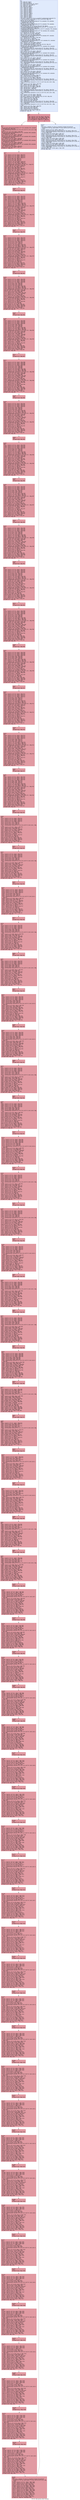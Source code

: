 digraph "CFG for 'md5_process_block' function" {
	label="CFG for 'md5_process_block' function";

	Node0x5555557b7770 [shape=record,color="#3d50c3ff", style=filled, fillcolor="#b9d0f970",label="{%3:\l  %4 = alloca i8*, align 8\l  %5 = alloca i64, align 8\l  %6 = alloca %struct.md5_ctx*, align 8\l  %7 = alloca [16 x i32], align 16\l  %8 = alloca i32*, align 8\l  %9 = alloca i64, align 8\l  %10 = alloca i32*, align 8\l  %11 = alloca i32, align 4\l  %12 = alloca i32, align 4\l  %13 = alloca i32, align 4\l  %14 = alloca i32, align 4\l  %15 = alloca i32, align 4\l  %16 = alloca i32*, align 8\l  %17 = alloca i32, align 4\l  %18 = alloca i32, align 4\l  %19 = alloca i32, align 4\l  %20 = alloca i32, align 4\l  call void @__sanitizer_cov_trace_pc_guard(i32* getelementptr inbounds ([3 x\l... i32], [3 x i32]* @__sancov_gen_.27, i32 0, i32 0)) #14, !dbg !792\l  store i8* %0, i8** %4, align 8\l  call void @llvm.dbg.declare(metadata i8** %4, metadata !793, metadata\l... !DIExpression()), !dbg !794\l  store i64 %1, i64* %5, align 8\l  call void @llvm.dbg.declare(metadata i64* %5, metadata !795, metadata\l... !DIExpression()), !dbg !796\l  store %struct.md5_ctx* %2, %struct.md5_ctx** %6, align 8\l  call void @llvm.dbg.declare(metadata %struct.md5_ctx** %6, metadata !797,\l... metadata !DIExpression()), !dbg !798\l  call void @llvm.dbg.declare(metadata [16 x i32]* %7, metadata !799, metadata\l... !DIExpression()), !dbg !801\l  call void @llvm.dbg.declare(metadata i32** %8, metadata !802, metadata\l... !DIExpression()), !dbg !805\l  %21 = load i8*, i8** %4, align 8, !dbg !806\l  %22 = bitcast i8* %21 to i32*, !dbg !806\l  store i32* %22, i32** %8, align 8, !dbg !805\l  call void @llvm.dbg.declare(metadata i64* %9, metadata !807, metadata\l... !DIExpression()), !dbg !808\l  %23 = load i64, i64* %5, align 8, !dbg !809\l  %24 = udiv i64 %23, 4, !dbg !810\l  store i64 %24, i64* %9, align 8, !dbg !808\l  call void @llvm.dbg.declare(metadata i32** %10, metadata !811, metadata\l... !DIExpression()), !dbg !812\l  %25 = load i32*, i32** %8, align 8, !dbg !813\l  %26 = load i64, i64* %9, align 8, !dbg !814\l  %27 = getelementptr inbounds i32, i32* %25, i64 %26, !dbg !815\l  store i32* %27, i32** %10, align 8, !dbg !812\l  call void @llvm.dbg.declare(metadata i32* %11, metadata !816, metadata\l... !DIExpression()), !dbg !817\l  %28 = load %struct.md5_ctx*, %struct.md5_ctx** %6, align 8, !dbg !818\l  %29 = getelementptr inbounds %struct.md5_ctx, %struct.md5_ctx* %28, i32 0,\l... i32 0, !dbg !819\l  %30 = load i32, i32* %29, align 4, !dbg !819\l  store i32 %30, i32* %11, align 4, !dbg !817\l  call void @llvm.dbg.declare(metadata i32* %12, metadata !820, metadata\l... !DIExpression()), !dbg !821\l  %31 = load %struct.md5_ctx*, %struct.md5_ctx** %6, align 8, !dbg !822\l  %32 = getelementptr inbounds %struct.md5_ctx, %struct.md5_ctx* %31, i32 0,\l... i32 1, !dbg !823\l  %33 = load i32, i32* %32, align 4, !dbg !823\l  store i32 %33, i32* %12, align 4, !dbg !821\l  call void @llvm.dbg.declare(metadata i32* %13, metadata !824, metadata\l... !DIExpression()), !dbg !825\l  %34 = load %struct.md5_ctx*, %struct.md5_ctx** %6, align 8, !dbg !826\l  %35 = getelementptr inbounds %struct.md5_ctx, %struct.md5_ctx* %34, i32 0,\l... i32 2, !dbg !827\l  %36 = load i32, i32* %35, align 4, !dbg !827\l  store i32 %36, i32* %13, align 4, !dbg !825\l  call void @llvm.dbg.declare(metadata i32* %14, metadata !828, metadata\l... !DIExpression()), !dbg !829\l  %37 = load %struct.md5_ctx*, %struct.md5_ctx** %6, align 8, !dbg !830\l  %38 = getelementptr inbounds %struct.md5_ctx, %struct.md5_ctx* %37, i32 0,\l... i32 3, !dbg !831\l  %39 = load i32, i32* %38, align 4, !dbg !831\l  store i32 %39, i32* %14, align 4, !dbg !829\l  call void @llvm.dbg.declare(metadata i32* %15, metadata !832, metadata\l... !DIExpression()), !dbg !833\l  %40 = load i64, i64* %5, align 8, !dbg !834\l  %41 = trunc i64 %40 to i32, !dbg !834\l  store i32 %41, i32* %15, align 4, !dbg !833\l  %42 = load i32, i32* %15, align 4, !dbg !835\l  %43 = load %struct.md5_ctx*, %struct.md5_ctx** %6, align 8, !dbg !836\l  %44 = getelementptr inbounds %struct.md5_ctx, %struct.md5_ctx* %43, i32 0,\l... i32 4, !dbg !837\l  %45 = getelementptr inbounds [2 x i32], [2 x i32]* %44, i64 0, i64 0, !dbg\l... !836\l  %46 = load i32, i32* %45, align 4, !dbg !838\l  %47 = add i32 %46, %42, !dbg !838\l  store i32 %47, i32* %45, align 4, !dbg !838\l  %48 = load i64, i64* %5, align 8, !dbg !839\l  %49 = lshr i64 %48, 31, !dbg !840\l  %50 = lshr i64 %49, 1, !dbg !841\l  %51 = load %struct.md5_ctx*, %struct.md5_ctx** %6, align 8, !dbg !842\l  %52 = getelementptr inbounds %struct.md5_ctx, %struct.md5_ctx* %51, i32 0,\l... i32 4, !dbg !843\l  %53 = getelementptr inbounds [2 x i32], [2 x i32]* %52, i64 0, i64 0, !dbg\l... !842\l  %54 = load i32, i32* %53, align 4, !dbg !842\l  %55 = load i32, i32* %15, align 4, !dbg !844\l  call void @__sanitizer_cov_trace_cmp4(i32 %54, i32 %55), !dbg !845\l  %56 = icmp ult i32 %54, %55, !dbg !845\l  %57 = zext i1 %56 to i32, !dbg !845\l  %58 = sext i32 %57 to i64, !dbg !846\l  %59 = add i64 %50, %58, !dbg !847\l  %60 = load %struct.md5_ctx*, %struct.md5_ctx** %6, align 8, !dbg !848\l  %61 = getelementptr inbounds %struct.md5_ctx, %struct.md5_ctx* %60, i32 0,\l... i32 4, !dbg !849\l  %62 = getelementptr inbounds [2 x i32], [2 x i32]* %61, i64 0, i64 1, !dbg\l... !848\l  %63 = load i32, i32* %62, align 4, !dbg !850\l  %64 = zext i32 %63 to i64, !dbg !850\l  %65 = add i64 %64, %59, !dbg !850\l  %66 = trunc i64 %65 to i32, !dbg !850\l  store i32 %66, i32* %62, align 4, !dbg !850\l  br label %67, !dbg !851\l}"];
	Node0x5555557b7770 -> Node0x5555557b7e10;
	Node0x5555557b7e10 [shape=record,color="#b70d28ff", style=filled, fillcolor="#b70d2870",label="{%67:\l67:                                               \l  %68 = load i32*, i32** %8, align 8, !dbg !852\l  %69 = load i32*, i32** %10, align 8, !dbg !853\l  %70 = icmp ult i32* %68, %69, !dbg !854\l  br i1 %70, label %71, label %1577, !dbg !851\l|{<s0>T|<s1>F}}"];
	Node0x5555557b7e10:s0 -> Node0x5555557b7e60;
	Node0x5555557b7e10:s1 -> Node0x5555557ba6b0;
	Node0x5555557b7e60 [shape=record,color="#b70d28ff", style=filled, fillcolor="#bb1b2c70",label="{%71:\l71:                                               \l  call void @llvm.dbg.declare(metadata i32** %16, metadata !855, metadata\l... !DIExpression()), !dbg !858\l  %72 = getelementptr inbounds [16 x i32], [16 x i32]* %7, i32 0, i32 0, !dbg\l... !859\l  store i32* %72, i32** %16, align 8, !dbg !858\l  call void @llvm.dbg.declare(metadata i32* %17, metadata !860, metadata\l... !DIExpression()), !dbg !861\l  %73 = load i32, i32* %11, align 4, !dbg !862\l  store i32 %73, i32* %17, align 4, !dbg !861\l  call void @llvm.dbg.declare(metadata i32* %18, metadata !863, metadata\l... !DIExpression()), !dbg !864\l  %74 = load i32, i32* %12, align 4, !dbg !865\l  store i32 %74, i32* %18, align 4, !dbg !864\l  call void @llvm.dbg.declare(metadata i32* %19, metadata !866, metadata\l... !DIExpression()), !dbg !867\l  %75 = load i32, i32* %13, align 4, !dbg !868\l  store i32 %75, i32* %19, align 4, !dbg !867\l  call void @llvm.dbg.declare(metadata i32* %20, metadata !869, metadata\l... !DIExpression()), !dbg !870\l  %76 = load i32, i32* %14, align 4, !dbg !871\l  store i32 %76, i32* %20, align 4, !dbg !870\l  br label %77, !dbg !872\l}"];
	Node0x5555557b7e60 -> Node0x5555557b7eb0;
	Node0x5555557b7eb0 [shape=record,color="#b70d28ff", style=filled, fillcolor="#bb1b2c70",label="{%77:\l77:                                               \l  %78 = load i32, i32* %14, align 4, !dbg !873\l  %79 = load i32, i32* %12, align 4, !dbg !873\l  %80 = load i32, i32* %13, align 4, !dbg !873\l  %81 = load i32, i32* %14, align 4, !dbg !873\l  %82 = xor i32 %80, %81, !dbg !873\l  %83 = and i32 %79, %82, !dbg !873\l  %84 = xor i32 %78, %83, !dbg !873\l  %85 = load i32*, i32** %8, align 8, !dbg !873\l  %86 = load i32, i32* %85, align 4, !dbg !873\l  %87 = load i32*, i32** %16, align 8, !dbg !873\l  %88 = getelementptr inbounds i32, i32* %87, i32 1, !dbg !873\l  store i32* %88, i32** %16, align 8, !dbg !873\l  store i32 %86, i32* %87, align 4, !dbg !873\l  %89 = add i32 %84, %86, !dbg !873\l  %90 = add i32 %89, -680876936, !dbg !873\l  %91 = load i32, i32* %11, align 4, !dbg !873\l  %92 = add i32 %91, %90, !dbg !873\l  store i32 %92, i32* %11, align 4, !dbg !873\l  %93 = load i32*, i32** %8, align 8, !dbg !873\l  %94 = getelementptr inbounds i32, i32* %93, i32 1, !dbg !873\l  store i32* %94, i32** %8, align 8, !dbg !873\l  %95 = load i32, i32* %11, align 4, !dbg !873\l  %96 = shl i32 %95, 7, !dbg !873\l  %97 = load i32, i32* %11, align 4, !dbg !873\l  %98 = lshr i32 %97, 25, !dbg !873\l  %99 = or i32 %96, %98, !dbg !873\l  store i32 %99, i32* %11, align 4, !dbg !873\l  %100 = load i32, i32* %12, align 4, !dbg !873\l  %101 = load i32, i32* %11, align 4, !dbg !873\l  %102 = add i32 %101, %100, !dbg !873\l  store i32 %102, i32* %11, align 4, !dbg !873\l  br label %103, !dbg !873\l}"];
	Node0x5555557b7eb0 -> Node0x5555557b7f00;
	Node0x5555557b7f00 [shape=record,color="#b70d28ff", style=filled, fillcolor="#bb1b2c70",label="{%103:\l103:                                              \l  br label %104, !dbg !875\l}"];
	Node0x5555557b7f00 -> Node0x5555557b7f50;
	Node0x5555557b7f50 [shape=record,color="#b70d28ff", style=filled, fillcolor="#bb1b2c70",label="{%104:\l104:                                              \l  %105 = load i32, i32* %13, align 4, !dbg !876\l  %106 = load i32, i32* %11, align 4, !dbg !876\l  %107 = load i32, i32* %12, align 4, !dbg !876\l  %108 = load i32, i32* %13, align 4, !dbg !876\l  %109 = xor i32 %107, %108, !dbg !876\l  %110 = and i32 %106, %109, !dbg !876\l  %111 = xor i32 %105, %110, !dbg !876\l  %112 = load i32*, i32** %8, align 8, !dbg !876\l  %113 = load i32, i32* %112, align 4, !dbg !876\l  %114 = load i32*, i32** %16, align 8, !dbg !876\l  %115 = getelementptr inbounds i32, i32* %114, i32 1, !dbg !876\l  store i32* %115, i32** %16, align 8, !dbg !876\l  store i32 %113, i32* %114, align 4, !dbg !876\l  %116 = add i32 %111, %113, !dbg !876\l  %117 = add i32 %116, -389564586, !dbg !876\l  %118 = load i32, i32* %14, align 4, !dbg !876\l  %119 = add i32 %118, %117, !dbg !876\l  store i32 %119, i32* %14, align 4, !dbg !876\l  %120 = load i32*, i32** %8, align 8, !dbg !876\l  %121 = getelementptr inbounds i32, i32* %120, i32 1, !dbg !876\l  store i32* %121, i32** %8, align 8, !dbg !876\l  %122 = load i32, i32* %14, align 4, !dbg !876\l  %123 = shl i32 %122, 12, !dbg !876\l  %124 = load i32, i32* %14, align 4, !dbg !876\l  %125 = lshr i32 %124, 20, !dbg !876\l  %126 = or i32 %123, %125, !dbg !876\l  store i32 %126, i32* %14, align 4, !dbg !876\l  %127 = load i32, i32* %11, align 4, !dbg !876\l  %128 = load i32, i32* %14, align 4, !dbg !876\l  %129 = add i32 %128, %127, !dbg !876\l  store i32 %129, i32* %14, align 4, !dbg !876\l  br label %130, !dbg !876\l}"];
	Node0x5555557b7f50 -> Node0x5555557b7fa0;
	Node0x5555557b7fa0 [shape=record,color="#b70d28ff", style=filled, fillcolor="#bb1b2c70",label="{%130:\l130:                                              \l  br label %131, !dbg !878\l}"];
	Node0x5555557b7fa0 -> Node0x5555557b7ff0;
	Node0x5555557b7ff0 [shape=record,color="#b70d28ff", style=filled, fillcolor="#bb1b2c70",label="{%131:\l131:                                              \l  %132 = load i32, i32* %12, align 4, !dbg !879\l  %133 = load i32, i32* %14, align 4, !dbg !879\l  %134 = load i32, i32* %11, align 4, !dbg !879\l  %135 = load i32, i32* %12, align 4, !dbg !879\l  %136 = xor i32 %134, %135, !dbg !879\l  %137 = and i32 %133, %136, !dbg !879\l  %138 = xor i32 %132, %137, !dbg !879\l  %139 = load i32*, i32** %8, align 8, !dbg !879\l  %140 = load i32, i32* %139, align 4, !dbg !879\l  %141 = load i32*, i32** %16, align 8, !dbg !879\l  %142 = getelementptr inbounds i32, i32* %141, i32 1, !dbg !879\l  store i32* %142, i32** %16, align 8, !dbg !879\l  store i32 %140, i32* %141, align 4, !dbg !879\l  %143 = add i32 %138, %140, !dbg !879\l  %144 = add i32 %143, 606105819, !dbg !879\l  %145 = load i32, i32* %13, align 4, !dbg !879\l  %146 = add i32 %145, %144, !dbg !879\l  store i32 %146, i32* %13, align 4, !dbg !879\l  %147 = load i32*, i32** %8, align 8, !dbg !879\l  %148 = getelementptr inbounds i32, i32* %147, i32 1, !dbg !879\l  store i32* %148, i32** %8, align 8, !dbg !879\l  %149 = load i32, i32* %13, align 4, !dbg !879\l  %150 = shl i32 %149, 17, !dbg !879\l  %151 = load i32, i32* %13, align 4, !dbg !879\l  %152 = lshr i32 %151, 15, !dbg !879\l  %153 = or i32 %150, %152, !dbg !879\l  store i32 %153, i32* %13, align 4, !dbg !879\l  %154 = load i32, i32* %14, align 4, !dbg !879\l  %155 = load i32, i32* %13, align 4, !dbg !879\l  %156 = add i32 %155, %154, !dbg !879\l  store i32 %156, i32* %13, align 4, !dbg !879\l  br label %157, !dbg !879\l}"];
	Node0x5555557b7ff0 -> Node0x5555557b8040;
	Node0x5555557b8040 [shape=record,color="#b70d28ff", style=filled, fillcolor="#bb1b2c70",label="{%157:\l157:                                              \l  br label %158, !dbg !881\l}"];
	Node0x5555557b8040 -> Node0x5555557b8090;
	Node0x5555557b8090 [shape=record,color="#b70d28ff", style=filled, fillcolor="#bb1b2c70",label="{%158:\l158:                                              \l  %159 = load i32, i32* %11, align 4, !dbg !882\l  %160 = load i32, i32* %13, align 4, !dbg !882\l  %161 = load i32, i32* %14, align 4, !dbg !882\l  %162 = load i32, i32* %11, align 4, !dbg !882\l  %163 = xor i32 %161, %162, !dbg !882\l  %164 = and i32 %160, %163, !dbg !882\l  %165 = xor i32 %159, %164, !dbg !882\l  %166 = load i32*, i32** %8, align 8, !dbg !882\l  %167 = load i32, i32* %166, align 4, !dbg !882\l  %168 = load i32*, i32** %16, align 8, !dbg !882\l  %169 = getelementptr inbounds i32, i32* %168, i32 1, !dbg !882\l  store i32* %169, i32** %16, align 8, !dbg !882\l  store i32 %167, i32* %168, align 4, !dbg !882\l  %170 = add i32 %165, %167, !dbg !882\l  %171 = add i32 %170, -1044525330, !dbg !882\l  %172 = load i32, i32* %12, align 4, !dbg !882\l  %173 = add i32 %172, %171, !dbg !882\l  store i32 %173, i32* %12, align 4, !dbg !882\l  %174 = load i32*, i32** %8, align 8, !dbg !882\l  %175 = getelementptr inbounds i32, i32* %174, i32 1, !dbg !882\l  store i32* %175, i32** %8, align 8, !dbg !882\l  %176 = load i32, i32* %12, align 4, !dbg !882\l  %177 = shl i32 %176, 22, !dbg !882\l  %178 = load i32, i32* %12, align 4, !dbg !882\l  %179 = lshr i32 %178, 10, !dbg !882\l  %180 = or i32 %177, %179, !dbg !882\l  store i32 %180, i32* %12, align 4, !dbg !882\l  %181 = load i32, i32* %13, align 4, !dbg !882\l  %182 = load i32, i32* %12, align 4, !dbg !882\l  %183 = add i32 %182, %181, !dbg !882\l  store i32 %183, i32* %12, align 4, !dbg !882\l  br label %184, !dbg !882\l}"];
	Node0x5555557b8090 -> Node0x5555557b80e0;
	Node0x5555557b80e0 [shape=record,color="#b70d28ff", style=filled, fillcolor="#bb1b2c70",label="{%184:\l184:                                              \l  br label %185, !dbg !884\l}"];
	Node0x5555557b80e0 -> Node0x5555557b8130;
	Node0x5555557b8130 [shape=record,color="#b70d28ff", style=filled, fillcolor="#bb1b2c70",label="{%185:\l185:                                              \l  %186 = load i32, i32* %14, align 4, !dbg !885\l  %187 = load i32, i32* %12, align 4, !dbg !885\l  %188 = load i32, i32* %13, align 4, !dbg !885\l  %189 = load i32, i32* %14, align 4, !dbg !885\l  %190 = xor i32 %188, %189, !dbg !885\l  %191 = and i32 %187, %190, !dbg !885\l  %192 = xor i32 %186, %191, !dbg !885\l  %193 = load i32*, i32** %8, align 8, !dbg !885\l  %194 = load i32, i32* %193, align 4, !dbg !885\l  %195 = load i32*, i32** %16, align 8, !dbg !885\l  %196 = getelementptr inbounds i32, i32* %195, i32 1, !dbg !885\l  store i32* %196, i32** %16, align 8, !dbg !885\l  store i32 %194, i32* %195, align 4, !dbg !885\l  %197 = add i32 %192, %194, !dbg !885\l  %198 = add i32 %197, -176418897, !dbg !885\l  %199 = load i32, i32* %11, align 4, !dbg !885\l  %200 = add i32 %199, %198, !dbg !885\l  store i32 %200, i32* %11, align 4, !dbg !885\l  %201 = load i32*, i32** %8, align 8, !dbg !885\l  %202 = getelementptr inbounds i32, i32* %201, i32 1, !dbg !885\l  store i32* %202, i32** %8, align 8, !dbg !885\l  %203 = load i32, i32* %11, align 4, !dbg !885\l  %204 = shl i32 %203, 7, !dbg !885\l  %205 = load i32, i32* %11, align 4, !dbg !885\l  %206 = lshr i32 %205, 25, !dbg !885\l  %207 = or i32 %204, %206, !dbg !885\l  store i32 %207, i32* %11, align 4, !dbg !885\l  %208 = load i32, i32* %12, align 4, !dbg !885\l  %209 = load i32, i32* %11, align 4, !dbg !885\l  %210 = add i32 %209, %208, !dbg !885\l  store i32 %210, i32* %11, align 4, !dbg !885\l  br label %211, !dbg !885\l}"];
	Node0x5555557b8130 -> Node0x5555557b8180;
	Node0x5555557b8180 [shape=record,color="#b70d28ff", style=filled, fillcolor="#bb1b2c70",label="{%211:\l211:                                              \l  br label %212, !dbg !887\l}"];
	Node0x5555557b8180 -> Node0x5555557b81d0;
	Node0x5555557b81d0 [shape=record,color="#b70d28ff", style=filled, fillcolor="#bb1b2c70",label="{%212:\l212:                                              \l  %213 = load i32, i32* %13, align 4, !dbg !888\l  %214 = load i32, i32* %11, align 4, !dbg !888\l  %215 = load i32, i32* %12, align 4, !dbg !888\l  %216 = load i32, i32* %13, align 4, !dbg !888\l  %217 = xor i32 %215, %216, !dbg !888\l  %218 = and i32 %214, %217, !dbg !888\l  %219 = xor i32 %213, %218, !dbg !888\l  %220 = load i32*, i32** %8, align 8, !dbg !888\l  %221 = load i32, i32* %220, align 4, !dbg !888\l  %222 = load i32*, i32** %16, align 8, !dbg !888\l  %223 = getelementptr inbounds i32, i32* %222, i32 1, !dbg !888\l  store i32* %223, i32** %16, align 8, !dbg !888\l  store i32 %221, i32* %222, align 4, !dbg !888\l  %224 = add i32 %219, %221, !dbg !888\l  %225 = add i32 %224, 1200080426, !dbg !888\l  %226 = load i32, i32* %14, align 4, !dbg !888\l  %227 = add i32 %226, %225, !dbg !888\l  store i32 %227, i32* %14, align 4, !dbg !888\l  %228 = load i32*, i32** %8, align 8, !dbg !888\l  %229 = getelementptr inbounds i32, i32* %228, i32 1, !dbg !888\l  store i32* %229, i32** %8, align 8, !dbg !888\l  %230 = load i32, i32* %14, align 4, !dbg !888\l  %231 = shl i32 %230, 12, !dbg !888\l  %232 = load i32, i32* %14, align 4, !dbg !888\l  %233 = lshr i32 %232, 20, !dbg !888\l  %234 = or i32 %231, %233, !dbg !888\l  store i32 %234, i32* %14, align 4, !dbg !888\l  %235 = load i32, i32* %11, align 4, !dbg !888\l  %236 = load i32, i32* %14, align 4, !dbg !888\l  %237 = add i32 %236, %235, !dbg !888\l  store i32 %237, i32* %14, align 4, !dbg !888\l  br label %238, !dbg !888\l}"];
	Node0x5555557b81d0 -> Node0x5555557b8220;
	Node0x5555557b8220 [shape=record,color="#b70d28ff", style=filled, fillcolor="#bb1b2c70",label="{%238:\l238:                                              \l  br label %239, !dbg !890\l}"];
	Node0x5555557b8220 -> Node0x5555557b8270;
	Node0x5555557b8270 [shape=record,color="#b70d28ff", style=filled, fillcolor="#bb1b2c70",label="{%239:\l239:                                              \l  %240 = load i32, i32* %12, align 4, !dbg !891\l  %241 = load i32, i32* %14, align 4, !dbg !891\l  %242 = load i32, i32* %11, align 4, !dbg !891\l  %243 = load i32, i32* %12, align 4, !dbg !891\l  %244 = xor i32 %242, %243, !dbg !891\l  %245 = and i32 %241, %244, !dbg !891\l  %246 = xor i32 %240, %245, !dbg !891\l  %247 = load i32*, i32** %8, align 8, !dbg !891\l  %248 = load i32, i32* %247, align 4, !dbg !891\l  %249 = load i32*, i32** %16, align 8, !dbg !891\l  %250 = getelementptr inbounds i32, i32* %249, i32 1, !dbg !891\l  store i32* %250, i32** %16, align 8, !dbg !891\l  store i32 %248, i32* %249, align 4, !dbg !891\l  %251 = add i32 %246, %248, !dbg !891\l  %252 = add i32 %251, -1473231341, !dbg !891\l  %253 = load i32, i32* %13, align 4, !dbg !891\l  %254 = add i32 %253, %252, !dbg !891\l  store i32 %254, i32* %13, align 4, !dbg !891\l  %255 = load i32*, i32** %8, align 8, !dbg !891\l  %256 = getelementptr inbounds i32, i32* %255, i32 1, !dbg !891\l  store i32* %256, i32** %8, align 8, !dbg !891\l  %257 = load i32, i32* %13, align 4, !dbg !891\l  %258 = shl i32 %257, 17, !dbg !891\l  %259 = load i32, i32* %13, align 4, !dbg !891\l  %260 = lshr i32 %259, 15, !dbg !891\l  %261 = or i32 %258, %260, !dbg !891\l  store i32 %261, i32* %13, align 4, !dbg !891\l  %262 = load i32, i32* %14, align 4, !dbg !891\l  %263 = load i32, i32* %13, align 4, !dbg !891\l  %264 = add i32 %263, %262, !dbg !891\l  store i32 %264, i32* %13, align 4, !dbg !891\l  br label %265, !dbg !891\l}"];
	Node0x5555557b8270 -> Node0x5555557b82c0;
	Node0x5555557b82c0 [shape=record,color="#b70d28ff", style=filled, fillcolor="#bb1b2c70",label="{%265:\l265:                                              \l  br label %266, !dbg !893\l}"];
	Node0x5555557b82c0 -> Node0x5555557b8310;
	Node0x5555557b8310 [shape=record,color="#b70d28ff", style=filled, fillcolor="#bb1b2c70",label="{%266:\l266:                                              \l  %267 = load i32, i32* %11, align 4, !dbg !894\l  %268 = load i32, i32* %13, align 4, !dbg !894\l  %269 = load i32, i32* %14, align 4, !dbg !894\l  %270 = load i32, i32* %11, align 4, !dbg !894\l  %271 = xor i32 %269, %270, !dbg !894\l  %272 = and i32 %268, %271, !dbg !894\l  %273 = xor i32 %267, %272, !dbg !894\l  %274 = load i32*, i32** %8, align 8, !dbg !894\l  %275 = load i32, i32* %274, align 4, !dbg !894\l  %276 = load i32*, i32** %16, align 8, !dbg !894\l  %277 = getelementptr inbounds i32, i32* %276, i32 1, !dbg !894\l  store i32* %277, i32** %16, align 8, !dbg !894\l  store i32 %275, i32* %276, align 4, !dbg !894\l  %278 = add i32 %273, %275, !dbg !894\l  %279 = add i32 %278, -45705983, !dbg !894\l  %280 = load i32, i32* %12, align 4, !dbg !894\l  %281 = add i32 %280, %279, !dbg !894\l  store i32 %281, i32* %12, align 4, !dbg !894\l  %282 = load i32*, i32** %8, align 8, !dbg !894\l  %283 = getelementptr inbounds i32, i32* %282, i32 1, !dbg !894\l  store i32* %283, i32** %8, align 8, !dbg !894\l  %284 = load i32, i32* %12, align 4, !dbg !894\l  %285 = shl i32 %284, 22, !dbg !894\l  %286 = load i32, i32* %12, align 4, !dbg !894\l  %287 = lshr i32 %286, 10, !dbg !894\l  %288 = or i32 %285, %287, !dbg !894\l  store i32 %288, i32* %12, align 4, !dbg !894\l  %289 = load i32, i32* %13, align 4, !dbg !894\l  %290 = load i32, i32* %12, align 4, !dbg !894\l  %291 = add i32 %290, %289, !dbg !894\l  store i32 %291, i32* %12, align 4, !dbg !894\l  br label %292, !dbg !894\l}"];
	Node0x5555557b8310 -> Node0x5555557b8360;
	Node0x5555557b8360 [shape=record,color="#b70d28ff", style=filled, fillcolor="#bb1b2c70",label="{%292:\l292:                                              \l  br label %293, !dbg !896\l}"];
	Node0x5555557b8360 -> Node0x5555557b83b0;
	Node0x5555557b83b0 [shape=record,color="#b70d28ff", style=filled, fillcolor="#bb1b2c70",label="{%293:\l293:                                              \l  %294 = load i32, i32* %14, align 4, !dbg !897\l  %295 = load i32, i32* %12, align 4, !dbg !897\l  %296 = load i32, i32* %13, align 4, !dbg !897\l  %297 = load i32, i32* %14, align 4, !dbg !897\l  %298 = xor i32 %296, %297, !dbg !897\l  %299 = and i32 %295, %298, !dbg !897\l  %300 = xor i32 %294, %299, !dbg !897\l  %301 = load i32*, i32** %8, align 8, !dbg !897\l  %302 = load i32, i32* %301, align 4, !dbg !897\l  %303 = load i32*, i32** %16, align 8, !dbg !897\l  %304 = getelementptr inbounds i32, i32* %303, i32 1, !dbg !897\l  store i32* %304, i32** %16, align 8, !dbg !897\l  store i32 %302, i32* %303, align 4, !dbg !897\l  %305 = add i32 %300, %302, !dbg !897\l  %306 = add i32 %305, 1770035416, !dbg !897\l  %307 = load i32, i32* %11, align 4, !dbg !897\l  %308 = add i32 %307, %306, !dbg !897\l  store i32 %308, i32* %11, align 4, !dbg !897\l  %309 = load i32*, i32** %8, align 8, !dbg !897\l  %310 = getelementptr inbounds i32, i32* %309, i32 1, !dbg !897\l  store i32* %310, i32** %8, align 8, !dbg !897\l  %311 = load i32, i32* %11, align 4, !dbg !897\l  %312 = shl i32 %311, 7, !dbg !897\l  %313 = load i32, i32* %11, align 4, !dbg !897\l  %314 = lshr i32 %313, 25, !dbg !897\l  %315 = or i32 %312, %314, !dbg !897\l  store i32 %315, i32* %11, align 4, !dbg !897\l  %316 = load i32, i32* %12, align 4, !dbg !897\l  %317 = load i32, i32* %11, align 4, !dbg !897\l  %318 = add i32 %317, %316, !dbg !897\l  store i32 %318, i32* %11, align 4, !dbg !897\l  br label %319, !dbg !897\l}"];
	Node0x5555557b83b0 -> Node0x5555557b8400;
	Node0x5555557b8400 [shape=record,color="#b70d28ff", style=filled, fillcolor="#bb1b2c70",label="{%319:\l319:                                              \l  br label %320, !dbg !899\l}"];
	Node0x5555557b8400 -> Node0x5555557b8450;
	Node0x5555557b8450 [shape=record,color="#b70d28ff", style=filled, fillcolor="#bb1b2c70",label="{%320:\l320:                                              \l  %321 = load i32, i32* %13, align 4, !dbg !900\l  %322 = load i32, i32* %11, align 4, !dbg !900\l  %323 = load i32, i32* %12, align 4, !dbg !900\l  %324 = load i32, i32* %13, align 4, !dbg !900\l  %325 = xor i32 %323, %324, !dbg !900\l  %326 = and i32 %322, %325, !dbg !900\l  %327 = xor i32 %321, %326, !dbg !900\l  %328 = load i32*, i32** %8, align 8, !dbg !900\l  %329 = load i32, i32* %328, align 4, !dbg !900\l  %330 = load i32*, i32** %16, align 8, !dbg !900\l  %331 = getelementptr inbounds i32, i32* %330, i32 1, !dbg !900\l  store i32* %331, i32** %16, align 8, !dbg !900\l  store i32 %329, i32* %330, align 4, !dbg !900\l  %332 = add i32 %327, %329, !dbg !900\l  %333 = add i32 %332, -1958414417, !dbg !900\l  %334 = load i32, i32* %14, align 4, !dbg !900\l  %335 = add i32 %334, %333, !dbg !900\l  store i32 %335, i32* %14, align 4, !dbg !900\l  %336 = load i32*, i32** %8, align 8, !dbg !900\l  %337 = getelementptr inbounds i32, i32* %336, i32 1, !dbg !900\l  store i32* %337, i32** %8, align 8, !dbg !900\l  %338 = load i32, i32* %14, align 4, !dbg !900\l  %339 = shl i32 %338, 12, !dbg !900\l  %340 = load i32, i32* %14, align 4, !dbg !900\l  %341 = lshr i32 %340, 20, !dbg !900\l  %342 = or i32 %339, %341, !dbg !900\l  store i32 %342, i32* %14, align 4, !dbg !900\l  %343 = load i32, i32* %11, align 4, !dbg !900\l  %344 = load i32, i32* %14, align 4, !dbg !900\l  %345 = add i32 %344, %343, !dbg !900\l  store i32 %345, i32* %14, align 4, !dbg !900\l  br label %346, !dbg !900\l}"];
	Node0x5555557b8450 -> Node0x5555557b84a0;
	Node0x5555557b84a0 [shape=record,color="#b70d28ff", style=filled, fillcolor="#bb1b2c70",label="{%346:\l346:                                              \l  br label %347, !dbg !902\l}"];
	Node0x5555557b84a0 -> Node0x5555557b84f0;
	Node0x5555557b84f0 [shape=record,color="#b70d28ff", style=filled, fillcolor="#bb1b2c70",label="{%347:\l347:                                              \l  %348 = load i32, i32* %12, align 4, !dbg !903\l  %349 = load i32, i32* %14, align 4, !dbg !903\l  %350 = load i32, i32* %11, align 4, !dbg !903\l  %351 = load i32, i32* %12, align 4, !dbg !903\l  %352 = xor i32 %350, %351, !dbg !903\l  %353 = and i32 %349, %352, !dbg !903\l  %354 = xor i32 %348, %353, !dbg !903\l  %355 = load i32*, i32** %8, align 8, !dbg !903\l  %356 = load i32, i32* %355, align 4, !dbg !903\l  %357 = load i32*, i32** %16, align 8, !dbg !903\l  %358 = getelementptr inbounds i32, i32* %357, i32 1, !dbg !903\l  store i32* %358, i32** %16, align 8, !dbg !903\l  store i32 %356, i32* %357, align 4, !dbg !903\l  %359 = add i32 %354, %356, !dbg !903\l  %360 = add i32 %359, -42063, !dbg !903\l  %361 = load i32, i32* %13, align 4, !dbg !903\l  %362 = add i32 %361, %360, !dbg !903\l  store i32 %362, i32* %13, align 4, !dbg !903\l  %363 = load i32*, i32** %8, align 8, !dbg !903\l  %364 = getelementptr inbounds i32, i32* %363, i32 1, !dbg !903\l  store i32* %364, i32** %8, align 8, !dbg !903\l  %365 = load i32, i32* %13, align 4, !dbg !903\l  %366 = shl i32 %365, 17, !dbg !903\l  %367 = load i32, i32* %13, align 4, !dbg !903\l  %368 = lshr i32 %367, 15, !dbg !903\l  %369 = or i32 %366, %368, !dbg !903\l  store i32 %369, i32* %13, align 4, !dbg !903\l  %370 = load i32, i32* %14, align 4, !dbg !903\l  %371 = load i32, i32* %13, align 4, !dbg !903\l  %372 = add i32 %371, %370, !dbg !903\l  store i32 %372, i32* %13, align 4, !dbg !903\l  br label %373, !dbg !903\l}"];
	Node0x5555557b84f0 -> Node0x5555557b8540;
	Node0x5555557b8540 [shape=record,color="#b70d28ff", style=filled, fillcolor="#bb1b2c70",label="{%373:\l373:                                              \l  br label %374, !dbg !905\l}"];
	Node0x5555557b8540 -> Node0x5555557b8590;
	Node0x5555557b8590 [shape=record,color="#b70d28ff", style=filled, fillcolor="#bb1b2c70",label="{%374:\l374:                                              \l  %375 = load i32, i32* %11, align 4, !dbg !906\l  %376 = load i32, i32* %13, align 4, !dbg !906\l  %377 = load i32, i32* %14, align 4, !dbg !906\l  %378 = load i32, i32* %11, align 4, !dbg !906\l  %379 = xor i32 %377, %378, !dbg !906\l  %380 = and i32 %376, %379, !dbg !906\l  %381 = xor i32 %375, %380, !dbg !906\l  %382 = load i32*, i32** %8, align 8, !dbg !906\l  %383 = load i32, i32* %382, align 4, !dbg !906\l  %384 = load i32*, i32** %16, align 8, !dbg !906\l  %385 = getelementptr inbounds i32, i32* %384, i32 1, !dbg !906\l  store i32* %385, i32** %16, align 8, !dbg !906\l  store i32 %383, i32* %384, align 4, !dbg !906\l  %386 = add i32 %381, %383, !dbg !906\l  %387 = add i32 %386, -1990404162, !dbg !906\l  %388 = load i32, i32* %12, align 4, !dbg !906\l  %389 = add i32 %388, %387, !dbg !906\l  store i32 %389, i32* %12, align 4, !dbg !906\l  %390 = load i32*, i32** %8, align 8, !dbg !906\l  %391 = getelementptr inbounds i32, i32* %390, i32 1, !dbg !906\l  store i32* %391, i32** %8, align 8, !dbg !906\l  %392 = load i32, i32* %12, align 4, !dbg !906\l  %393 = shl i32 %392, 22, !dbg !906\l  %394 = load i32, i32* %12, align 4, !dbg !906\l  %395 = lshr i32 %394, 10, !dbg !906\l  %396 = or i32 %393, %395, !dbg !906\l  store i32 %396, i32* %12, align 4, !dbg !906\l  %397 = load i32, i32* %13, align 4, !dbg !906\l  %398 = load i32, i32* %12, align 4, !dbg !906\l  %399 = add i32 %398, %397, !dbg !906\l  store i32 %399, i32* %12, align 4, !dbg !906\l  br label %400, !dbg !906\l}"];
	Node0x5555557b8590 -> Node0x5555557b85e0;
	Node0x5555557b85e0 [shape=record,color="#b70d28ff", style=filled, fillcolor="#bb1b2c70",label="{%400:\l400:                                              \l  br label %401, !dbg !908\l}"];
	Node0x5555557b85e0 -> Node0x5555557b8630;
	Node0x5555557b8630 [shape=record,color="#b70d28ff", style=filled, fillcolor="#bb1b2c70",label="{%401:\l401:                                              \l  %402 = load i32, i32* %14, align 4, !dbg !909\l  %403 = load i32, i32* %12, align 4, !dbg !909\l  %404 = load i32, i32* %13, align 4, !dbg !909\l  %405 = load i32, i32* %14, align 4, !dbg !909\l  %406 = xor i32 %404, %405, !dbg !909\l  %407 = and i32 %403, %406, !dbg !909\l  %408 = xor i32 %402, %407, !dbg !909\l  %409 = load i32*, i32** %8, align 8, !dbg !909\l  %410 = load i32, i32* %409, align 4, !dbg !909\l  %411 = load i32*, i32** %16, align 8, !dbg !909\l  %412 = getelementptr inbounds i32, i32* %411, i32 1, !dbg !909\l  store i32* %412, i32** %16, align 8, !dbg !909\l  store i32 %410, i32* %411, align 4, !dbg !909\l  %413 = add i32 %408, %410, !dbg !909\l  %414 = add i32 %413, 1804603682, !dbg !909\l  %415 = load i32, i32* %11, align 4, !dbg !909\l  %416 = add i32 %415, %414, !dbg !909\l  store i32 %416, i32* %11, align 4, !dbg !909\l  %417 = load i32*, i32** %8, align 8, !dbg !909\l  %418 = getelementptr inbounds i32, i32* %417, i32 1, !dbg !909\l  store i32* %418, i32** %8, align 8, !dbg !909\l  %419 = load i32, i32* %11, align 4, !dbg !909\l  %420 = shl i32 %419, 7, !dbg !909\l  %421 = load i32, i32* %11, align 4, !dbg !909\l  %422 = lshr i32 %421, 25, !dbg !909\l  %423 = or i32 %420, %422, !dbg !909\l  store i32 %423, i32* %11, align 4, !dbg !909\l  %424 = load i32, i32* %12, align 4, !dbg !909\l  %425 = load i32, i32* %11, align 4, !dbg !909\l  %426 = add i32 %425, %424, !dbg !909\l  store i32 %426, i32* %11, align 4, !dbg !909\l  br label %427, !dbg !909\l}"];
	Node0x5555557b8630 -> Node0x5555557b8680;
	Node0x5555557b8680 [shape=record,color="#b70d28ff", style=filled, fillcolor="#bb1b2c70",label="{%427:\l427:                                              \l  br label %428, !dbg !911\l}"];
	Node0x5555557b8680 -> Node0x5555557b86d0;
	Node0x5555557b86d0 [shape=record,color="#b70d28ff", style=filled, fillcolor="#bb1b2c70",label="{%428:\l428:                                              \l  %429 = load i32, i32* %13, align 4, !dbg !912\l  %430 = load i32, i32* %11, align 4, !dbg !912\l  %431 = load i32, i32* %12, align 4, !dbg !912\l  %432 = load i32, i32* %13, align 4, !dbg !912\l  %433 = xor i32 %431, %432, !dbg !912\l  %434 = and i32 %430, %433, !dbg !912\l  %435 = xor i32 %429, %434, !dbg !912\l  %436 = load i32*, i32** %8, align 8, !dbg !912\l  %437 = load i32, i32* %436, align 4, !dbg !912\l  %438 = load i32*, i32** %16, align 8, !dbg !912\l  %439 = getelementptr inbounds i32, i32* %438, i32 1, !dbg !912\l  store i32* %439, i32** %16, align 8, !dbg !912\l  store i32 %437, i32* %438, align 4, !dbg !912\l  %440 = add i32 %435, %437, !dbg !912\l  %441 = add i32 %440, -40341101, !dbg !912\l  %442 = load i32, i32* %14, align 4, !dbg !912\l  %443 = add i32 %442, %441, !dbg !912\l  store i32 %443, i32* %14, align 4, !dbg !912\l  %444 = load i32*, i32** %8, align 8, !dbg !912\l  %445 = getelementptr inbounds i32, i32* %444, i32 1, !dbg !912\l  store i32* %445, i32** %8, align 8, !dbg !912\l  %446 = load i32, i32* %14, align 4, !dbg !912\l  %447 = shl i32 %446, 12, !dbg !912\l  %448 = load i32, i32* %14, align 4, !dbg !912\l  %449 = lshr i32 %448, 20, !dbg !912\l  %450 = or i32 %447, %449, !dbg !912\l  store i32 %450, i32* %14, align 4, !dbg !912\l  %451 = load i32, i32* %11, align 4, !dbg !912\l  %452 = load i32, i32* %14, align 4, !dbg !912\l  %453 = add i32 %452, %451, !dbg !912\l  store i32 %453, i32* %14, align 4, !dbg !912\l  br label %454, !dbg !912\l}"];
	Node0x5555557b86d0 -> Node0x5555557b8720;
	Node0x5555557b8720 [shape=record,color="#b70d28ff", style=filled, fillcolor="#bb1b2c70",label="{%454:\l454:                                              \l  br label %455, !dbg !914\l}"];
	Node0x5555557b8720 -> Node0x5555557b8770;
	Node0x5555557b8770 [shape=record,color="#b70d28ff", style=filled, fillcolor="#bb1b2c70",label="{%455:\l455:                                              \l  %456 = load i32, i32* %12, align 4, !dbg !915\l  %457 = load i32, i32* %14, align 4, !dbg !915\l  %458 = load i32, i32* %11, align 4, !dbg !915\l  %459 = load i32, i32* %12, align 4, !dbg !915\l  %460 = xor i32 %458, %459, !dbg !915\l  %461 = and i32 %457, %460, !dbg !915\l  %462 = xor i32 %456, %461, !dbg !915\l  %463 = load i32*, i32** %8, align 8, !dbg !915\l  %464 = load i32, i32* %463, align 4, !dbg !915\l  %465 = load i32*, i32** %16, align 8, !dbg !915\l  %466 = getelementptr inbounds i32, i32* %465, i32 1, !dbg !915\l  store i32* %466, i32** %16, align 8, !dbg !915\l  store i32 %464, i32* %465, align 4, !dbg !915\l  %467 = add i32 %462, %464, !dbg !915\l  %468 = add i32 %467, -1502002290, !dbg !915\l  %469 = load i32, i32* %13, align 4, !dbg !915\l  %470 = add i32 %469, %468, !dbg !915\l  store i32 %470, i32* %13, align 4, !dbg !915\l  %471 = load i32*, i32** %8, align 8, !dbg !915\l  %472 = getelementptr inbounds i32, i32* %471, i32 1, !dbg !915\l  store i32* %472, i32** %8, align 8, !dbg !915\l  %473 = load i32, i32* %13, align 4, !dbg !915\l  %474 = shl i32 %473, 17, !dbg !915\l  %475 = load i32, i32* %13, align 4, !dbg !915\l  %476 = lshr i32 %475, 15, !dbg !915\l  %477 = or i32 %474, %476, !dbg !915\l  store i32 %477, i32* %13, align 4, !dbg !915\l  %478 = load i32, i32* %14, align 4, !dbg !915\l  %479 = load i32, i32* %13, align 4, !dbg !915\l  %480 = add i32 %479, %478, !dbg !915\l  store i32 %480, i32* %13, align 4, !dbg !915\l  br label %481, !dbg !915\l}"];
	Node0x5555557b8770 -> Node0x5555557b87c0;
	Node0x5555557b87c0 [shape=record,color="#b70d28ff", style=filled, fillcolor="#bb1b2c70",label="{%481:\l481:                                              \l  br label %482, !dbg !917\l}"];
	Node0x5555557b87c0 -> Node0x5555557b8810;
	Node0x5555557b8810 [shape=record,color="#b70d28ff", style=filled, fillcolor="#bb1b2c70",label="{%482:\l482:                                              \l  %483 = load i32, i32* %11, align 4, !dbg !918\l  %484 = load i32, i32* %13, align 4, !dbg !918\l  %485 = load i32, i32* %14, align 4, !dbg !918\l  %486 = load i32, i32* %11, align 4, !dbg !918\l  %487 = xor i32 %485, %486, !dbg !918\l  %488 = and i32 %484, %487, !dbg !918\l  %489 = xor i32 %483, %488, !dbg !918\l  %490 = load i32*, i32** %8, align 8, !dbg !918\l  %491 = load i32, i32* %490, align 4, !dbg !918\l  %492 = load i32*, i32** %16, align 8, !dbg !918\l  %493 = getelementptr inbounds i32, i32* %492, i32 1, !dbg !918\l  store i32* %493, i32** %16, align 8, !dbg !918\l  store i32 %491, i32* %492, align 4, !dbg !918\l  %494 = add i32 %489, %491, !dbg !918\l  %495 = add i32 %494, 1236535329, !dbg !918\l  %496 = load i32, i32* %12, align 4, !dbg !918\l  %497 = add i32 %496, %495, !dbg !918\l  store i32 %497, i32* %12, align 4, !dbg !918\l  %498 = load i32*, i32** %8, align 8, !dbg !918\l  %499 = getelementptr inbounds i32, i32* %498, i32 1, !dbg !918\l  store i32* %499, i32** %8, align 8, !dbg !918\l  %500 = load i32, i32* %12, align 4, !dbg !918\l  %501 = shl i32 %500, 22, !dbg !918\l  %502 = load i32, i32* %12, align 4, !dbg !918\l  %503 = lshr i32 %502, 10, !dbg !918\l  %504 = or i32 %501, %503, !dbg !918\l  store i32 %504, i32* %12, align 4, !dbg !918\l  %505 = load i32, i32* %13, align 4, !dbg !918\l  %506 = load i32, i32* %12, align 4, !dbg !918\l  %507 = add i32 %506, %505, !dbg !918\l  store i32 %507, i32* %12, align 4, !dbg !918\l  br label %508, !dbg !918\l}"];
	Node0x5555557b8810 -> Node0x5555557b8860;
	Node0x5555557b8860 [shape=record,color="#b70d28ff", style=filled, fillcolor="#bb1b2c70",label="{%508:\l508:                                              \l  br label %509, !dbg !920\l}"];
	Node0x5555557b8860 -> Node0x5555557b88b0;
	Node0x5555557b88b0 [shape=record,color="#b70d28ff", style=filled, fillcolor="#bb1b2c70",label="{%509:\l509:                                              \l  %510 = load i32, i32* %13, align 4, !dbg !921\l  %511 = load i32, i32* %14, align 4, !dbg !921\l  %512 = load i32, i32* %12, align 4, !dbg !921\l  %513 = load i32, i32* %13, align 4, !dbg !921\l  %514 = xor i32 %512, %513, !dbg !921\l  %515 = and i32 %511, %514, !dbg !921\l  %516 = xor i32 %510, %515, !dbg !921\l  %517 = getelementptr inbounds [16 x i32], [16 x i32]* %7, i64 0, i64 1, !dbg\l... !921\l  %518 = load i32, i32* %517, align 4, !dbg !921\l  %519 = add i32 %516, %518, !dbg !921\l  %520 = add i32 %519, -165796510, !dbg !921\l  %521 = load i32, i32* %11, align 4, !dbg !921\l  %522 = add i32 %521, %520, !dbg !921\l  store i32 %522, i32* %11, align 4, !dbg !921\l  %523 = load i32, i32* %11, align 4, !dbg !921\l  %524 = shl i32 %523, 5, !dbg !921\l  %525 = load i32, i32* %11, align 4, !dbg !921\l  %526 = lshr i32 %525, 27, !dbg !921\l  %527 = or i32 %524, %526, !dbg !921\l  store i32 %527, i32* %11, align 4, !dbg !921\l  %528 = load i32, i32* %12, align 4, !dbg !921\l  %529 = load i32, i32* %11, align 4, !dbg !921\l  %530 = add i32 %529, %528, !dbg !921\l  store i32 %530, i32* %11, align 4, !dbg !921\l  br label %531, !dbg !921\l}"];
	Node0x5555557b88b0 -> Node0x5555557b8900;
	Node0x5555557b8900 [shape=record,color="#b70d28ff", style=filled, fillcolor="#bb1b2c70",label="{%531:\l531:                                              \l  br label %532, !dbg !923\l}"];
	Node0x5555557b8900 -> Node0x5555557b8950;
	Node0x5555557b8950 [shape=record,color="#b70d28ff", style=filled, fillcolor="#bb1b2c70",label="{%532:\l532:                                              \l  %533 = load i32, i32* %12, align 4, !dbg !924\l  %534 = load i32, i32* %13, align 4, !dbg !924\l  %535 = load i32, i32* %11, align 4, !dbg !924\l  %536 = load i32, i32* %12, align 4, !dbg !924\l  %537 = xor i32 %535, %536, !dbg !924\l  %538 = and i32 %534, %537, !dbg !924\l  %539 = xor i32 %533, %538, !dbg !924\l  %540 = getelementptr inbounds [16 x i32], [16 x i32]* %7, i64 0, i64 6, !dbg\l... !924\l  %541 = load i32, i32* %540, align 8, !dbg !924\l  %542 = add i32 %539, %541, !dbg !924\l  %543 = add i32 %542, -1069501632, !dbg !924\l  %544 = load i32, i32* %14, align 4, !dbg !924\l  %545 = add i32 %544, %543, !dbg !924\l  store i32 %545, i32* %14, align 4, !dbg !924\l  %546 = load i32, i32* %14, align 4, !dbg !924\l  %547 = shl i32 %546, 9, !dbg !924\l  %548 = load i32, i32* %14, align 4, !dbg !924\l  %549 = lshr i32 %548, 23, !dbg !924\l  %550 = or i32 %547, %549, !dbg !924\l  store i32 %550, i32* %14, align 4, !dbg !924\l  %551 = load i32, i32* %11, align 4, !dbg !924\l  %552 = load i32, i32* %14, align 4, !dbg !924\l  %553 = add i32 %552, %551, !dbg !924\l  store i32 %553, i32* %14, align 4, !dbg !924\l  br label %554, !dbg !924\l}"];
	Node0x5555557b8950 -> Node0x5555557b89a0;
	Node0x5555557b89a0 [shape=record,color="#b70d28ff", style=filled, fillcolor="#bb1b2c70",label="{%554:\l554:                                              \l  br label %555, !dbg !926\l}"];
	Node0x5555557b89a0 -> Node0x5555557b89f0;
	Node0x5555557b89f0 [shape=record,color="#b70d28ff", style=filled, fillcolor="#bb1b2c70",label="{%555:\l555:                                              \l  %556 = load i32, i32* %11, align 4, !dbg !927\l  %557 = load i32, i32* %12, align 4, !dbg !927\l  %558 = load i32, i32* %14, align 4, !dbg !927\l  %559 = load i32, i32* %11, align 4, !dbg !927\l  %560 = xor i32 %558, %559, !dbg !927\l  %561 = and i32 %557, %560, !dbg !927\l  %562 = xor i32 %556, %561, !dbg !927\l  %563 = getelementptr inbounds [16 x i32], [16 x i32]* %7, i64 0, i64 11,\l... !dbg !927\l  %564 = load i32, i32* %563, align 4, !dbg !927\l  %565 = add i32 %562, %564, !dbg !927\l  %566 = add i32 %565, 643717713, !dbg !927\l  %567 = load i32, i32* %13, align 4, !dbg !927\l  %568 = add i32 %567, %566, !dbg !927\l  store i32 %568, i32* %13, align 4, !dbg !927\l  %569 = load i32, i32* %13, align 4, !dbg !927\l  %570 = shl i32 %569, 14, !dbg !927\l  %571 = load i32, i32* %13, align 4, !dbg !927\l  %572 = lshr i32 %571, 18, !dbg !927\l  %573 = or i32 %570, %572, !dbg !927\l  store i32 %573, i32* %13, align 4, !dbg !927\l  %574 = load i32, i32* %14, align 4, !dbg !927\l  %575 = load i32, i32* %13, align 4, !dbg !927\l  %576 = add i32 %575, %574, !dbg !927\l  store i32 %576, i32* %13, align 4, !dbg !927\l  br label %577, !dbg !927\l}"];
	Node0x5555557b89f0 -> Node0x5555557b8a40;
	Node0x5555557b8a40 [shape=record,color="#b70d28ff", style=filled, fillcolor="#bb1b2c70",label="{%577:\l577:                                              \l  br label %578, !dbg !929\l}"];
	Node0x5555557b8a40 -> Node0x5555557b8a90;
	Node0x5555557b8a90 [shape=record,color="#b70d28ff", style=filled, fillcolor="#bb1b2c70",label="{%578:\l578:                                              \l  %579 = load i32, i32* %14, align 4, !dbg !930\l  %580 = load i32, i32* %11, align 4, !dbg !930\l  %581 = load i32, i32* %13, align 4, !dbg !930\l  %582 = load i32, i32* %14, align 4, !dbg !930\l  %583 = xor i32 %581, %582, !dbg !930\l  %584 = and i32 %580, %583, !dbg !930\l  %585 = xor i32 %579, %584, !dbg !930\l  %586 = getelementptr inbounds [16 x i32], [16 x i32]* %7, i64 0, i64 0, !dbg\l... !930\l  %587 = load i32, i32* %586, align 16, !dbg !930\l  %588 = add i32 %585, %587, !dbg !930\l  %589 = add i32 %588, -373897302, !dbg !930\l  %590 = load i32, i32* %12, align 4, !dbg !930\l  %591 = add i32 %590, %589, !dbg !930\l  store i32 %591, i32* %12, align 4, !dbg !930\l  %592 = load i32, i32* %12, align 4, !dbg !930\l  %593 = shl i32 %592, 20, !dbg !930\l  %594 = load i32, i32* %12, align 4, !dbg !930\l  %595 = lshr i32 %594, 12, !dbg !930\l  %596 = or i32 %593, %595, !dbg !930\l  store i32 %596, i32* %12, align 4, !dbg !930\l  %597 = load i32, i32* %13, align 4, !dbg !930\l  %598 = load i32, i32* %12, align 4, !dbg !930\l  %599 = add i32 %598, %597, !dbg !930\l  store i32 %599, i32* %12, align 4, !dbg !930\l  br label %600, !dbg !930\l}"];
	Node0x5555557b8a90 -> Node0x5555557b8ae0;
	Node0x5555557b8ae0 [shape=record,color="#b70d28ff", style=filled, fillcolor="#bb1b2c70",label="{%600:\l600:                                              \l  br label %601, !dbg !932\l}"];
	Node0x5555557b8ae0 -> Node0x5555557b8b30;
	Node0x5555557b8b30 [shape=record,color="#b70d28ff", style=filled, fillcolor="#bb1b2c70",label="{%601:\l601:                                              \l  %602 = load i32, i32* %13, align 4, !dbg !933\l  %603 = load i32, i32* %14, align 4, !dbg !933\l  %604 = load i32, i32* %12, align 4, !dbg !933\l  %605 = load i32, i32* %13, align 4, !dbg !933\l  %606 = xor i32 %604, %605, !dbg !933\l  %607 = and i32 %603, %606, !dbg !933\l  %608 = xor i32 %602, %607, !dbg !933\l  %609 = getelementptr inbounds [16 x i32], [16 x i32]* %7, i64 0, i64 5, !dbg\l... !933\l  %610 = load i32, i32* %609, align 4, !dbg !933\l  %611 = add i32 %608, %610, !dbg !933\l  %612 = add i32 %611, -701558691, !dbg !933\l  %613 = load i32, i32* %11, align 4, !dbg !933\l  %614 = add i32 %613, %612, !dbg !933\l  store i32 %614, i32* %11, align 4, !dbg !933\l  %615 = load i32, i32* %11, align 4, !dbg !933\l  %616 = shl i32 %615, 5, !dbg !933\l  %617 = load i32, i32* %11, align 4, !dbg !933\l  %618 = lshr i32 %617, 27, !dbg !933\l  %619 = or i32 %616, %618, !dbg !933\l  store i32 %619, i32* %11, align 4, !dbg !933\l  %620 = load i32, i32* %12, align 4, !dbg !933\l  %621 = load i32, i32* %11, align 4, !dbg !933\l  %622 = add i32 %621, %620, !dbg !933\l  store i32 %622, i32* %11, align 4, !dbg !933\l  br label %623, !dbg !933\l}"];
	Node0x5555557b8b30 -> Node0x5555557b8b80;
	Node0x5555557b8b80 [shape=record,color="#b70d28ff", style=filled, fillcolor="#bb1b2c70",label="{%623:\l623:                                              \l  br label %624, !dbg !935\l}"];
	Node0x5555557b8b80 -> Node0x5555557b8bd0;
	Node0x5555557b8bd0 [shape=record,color="#b70d28ff", style=filled, fillcolor="#bb1b2c70",label="{%624:\l624:                                              \l  %625 = load i32, i32* %12, align 4, !dbg !936\l  %626 = load i32, i32* %13, align 4, !dbg !936\l  %627 = load i32, i32* %11, align 4, !dbg !936\l  %628 = load i32, i32* %12, align 4, !dbg !936\l  %629 = xor i32 %627, %628, !dbg !936\l  %630 = and i32 %626, %629, !dbg !936\l  %631 = xor i32 %625, %630, !dbg !936\l  %632 = getelementptr inbounds [16 x i32], [16 x i32]* %7, i64 0, i64 10,\l... !dbg !936\l  %633 = load i32, i32* %632, align 8, !dbg !936\l  %634 = add i32 %631, %633, !dbg !936\l  %635 = add i32 %634, 38016083, !dbg !936\l  %636 = load i32, i32* %14, align 4, !dbg !936\l  %637 = add i32 %636, %635, !dbg !936\l  store i32 %637, i32* %14, align 4, !dbg !936\l  %638 = load i32, i32* %14, align 4, !dbg !936\l  %639 = shl i32 %638, 9, !dbg !936\l  %640 = load i32, i32* %14, align 4, !dbg !936\l  %641 = lshr i32 %640, 23, !dbg !936\l  %642 = or i32 %639, %641, !dbg !936\l  store i32 %642, i32* %14, align 4, !dbg !936\l  %643 = load i32, i32* %11, align 4, !dbg !936\l  %644 = load i32, i32* %14, align 4, !dbg !936\l  %645 = add i32 %644, %643, !dbg !936\l  store i32 %645, i32* %14, align 4, !dbg !936\l  br label %646, !dbg !936\l}"];
	Node0x5555557b8bd0 -> Node0x5555557b8c20;
	Node0x5555557b8c20 [shape=record,color="#b70d28ff", style=filled, fillcolor="#bb1b2c70",label="{%646:\l646:                                              \l  br label %647, !dbg !938\l}"];
	Node0x5555557b8c20 -> Node0x5555557b8c70;
	Node0x5555557b8c70 [shape=record,color="#b70d28ff", style=filled, fillcolor="#bb1b2c70",label="{%647:\l647:                                              \l  %648 = load i32, i32* %11, align 4, !dbg !939\l  %649 = load i32, i32* %12, align 4, !dbg !939\l  %650 = load i32, i32* %14, align 4, !dbg !939\l  %651 = load i32, i32* %11, align 4, !dbg !939\l  %652 = xor i32 %650, %651, !dbg !939\l  %653 = and i32 %649, %652, !dbg !939\l  %654 = xor i32 %648, %653, !dbg !939\l  %655 = getelementptr inbounds [16 x i32], [16 x i32]* %7, i64 0, i64 15,\l... !dbg !939\l  %656 = load i32, i32* %655, align 4, !dbg !939\l  %657 = add i32 %654, %656, !dbg !939\l  %658 = add i32 %657, -660478335, !dbg !939\l  %659 = load i32, i32* %13, align 4, !dbg !939\l  %660 = add i32 %659, %658, !dbg !939\l  store i32 %660, i32* %13, align 4, !dbg !939\l  %661 = load i32, i32* %13, align 4, !dbg !939\l  %662 = shl i32 %661, 14, !dbg !939\l  %663 = load i32, i32* %13, align 4, !dbg !939\l  %664 = lshr i32 %663, 18, !dbg !939\l  %665 = or i32 %662, %664, !dbg !939\l  store i32 %665, i32* %13, align 4, !dbg !939\l  %666 = load i32, i32* %14, align 4, !dbg !939\l  %667 = load i32, i32* %13, align 4, !dbg !939\l  %668 = add i32 %667, %666, !dbg !939\l  store i32 %668, i32* %13, align 4, !dbg !939\l  br label %669, !dbg !939\l}"];
	Node0x5555557b8c70 -> Node0x5555557b8cc0;
	Node0x5555557b8cc0 [shape=record,color="#b70d28ff", style=filled, fillcolor="#bb1b2c70",label="{%669:\l669:                                              \l  br label %670, !dbg !941\l}"];
	Node0x5555557b8cc0 -> Node0x5555557b8d10;
	Node0x5555557b8d10 [shape=record,color="#b70d28ff", style=filled, fillcolor="#bb1b2c70",label="{%670:\l670:                                              \l  %671 = load i32, i32* %14, align 4, !dbg !942\l  %672 = load i32, i32* %11, align 4, !dbg !942\l  %673 = load i32, i32* %13, align 4, !dbg !942\l  %674 = load i32, i32* %14, align 4, !dbg !942\l  %675 = xor i32 %673, %674, !dbg !942\l  %676 = and i32 %672, %675, !dbg !942\l  %677 = xor i32 %671, %676, !dbg !942\l  %678 = getelementptr inbounds [16 x i32], [16 x i32]* %7, i64 0, i64 4, !dbg\l... !942\l  %679 = load i32, i32* %678, align 16, !dbg !942\l  %680 = add i32 %677, %679, !dbg !942\l  %681 = add i32 %680, -405537848, !dbg !942\l  %682 = load i32, i32* %12, align 4, !dbg !942\l  %683 = add i32 %682, %681, !dbg !942\l  store i32 %683, i32* %12, align 4, !dbg !942\l  %684 = load i32, i32* %12, align 4, !dbg !942\l  %685 = shl i32 %684, 20, !dbg !942\l  %686 = load i32, i32* %12, align 4, !dbg !942\l  %687 = lshr i32 %686, 12, !dbg !942\l  %688 = or i32 %685, %687, !dbg !942\l  store i32 %688, i32* %12, align 4, !dbg !942\l  %689 = load i32, i32* %13, align 4, !dbg !942\l  %690 = load i32, i32* %12, align 4, !dbg !942\l  %691 = add i32 %690, %689, !dbg !942\l  store i32 %691, i32* %12, align 4, !dbg !942\l  br label %692, !dbg !942\l}"];
	Node0x5555557b8d10 -> Node0x5555557b8d60;
	Node0x5555557b8d60 [shape=record,color="#b70d28ff", style=filled, fillcolor="#bb1b2c70",label="{%692:\l692:                                              \l  br label %693, !dbg !944\l}"];
	Node0x5555557b8d60 -> Node0x5555557b8db0;
	Node0x5555557b8db0 [shape=record,color="#b70d28ff", style=filled, fillcolor="#bb1b2c70",label="{%693:\l693:                                              \l  %694 = load i32, i32* %13, align 4, !dbg !945\l  %695 = load i32, i32* %14, align 4, !dbg !945\l  %696 = load i32, i32* %12, align 4, !dbg !945\l  %697 = load i32, i32* %13, align 4, !dbg !945\l  %698 = xor i32 %696, %697, !dbg !945\l  %699 = and i32 %695, %698, !dbg !945\l  %700 = xor i32 %694, %699, !dbg !945\l  %701 = getelementptr inbounds [16 x i32], [16 x i32]* %7, i64 0, i64 9, !dbg\l... !945\l  %702 = load i32, i32* %701, align 4, !dbg !945\l  %703 = add i32 %700, %702, !dbg !945\l  %704 = add i32 %703, 568446438, !dbg !945\l  %705 = load i32, i32* %11, align 4, !dbg !945\l  %706 = add i32 %705, %704, !dbg !945\l  store i32 %706, i32* %11, align 4, !dbg !945\l  %707 = load i32, i32* %11, align 4, !dbg !945\l  %708 = shl i32 %707, 5, !dbg !945\l  %709 = load i32, i32* %11, align 4, !dbg !945\l  %710 = lshr i32 %709, 27, !dbg !945\l  %711 = or i32 %708, %710, !dbg !945\l  store i32 %711, i32* %11, align 4, !dbg !945\l  %712 = load i32, i32* %12, align 4, !dbg !945\l  %713 = load i32, i32* %11, align 4, !dbg !945\l  %714 = add i32 %713, %712, !dbg !945\l  store i32 %714, i32* %11, align 4, !dbg !945\l  br label %715, !dbg !945\l}"];
	Node0x5555557b8db0 -> Node0x5555557b8e00;
	Node0x5555557b8e00 [shape=record,color="#b70d28ff", style=filled, fillcolor="#bb1b2c70",label="{%715:\l715:                                              \l  br label %716, !dbg !947\l}"];
	Node0x5555557b8e00 -> Node0x5555557b8e50;
	Node0x5555557b8e50 [shape=record,color="#b70d28ff", style=filled, fillcolor="#bb1b2c70",label="{%716:\l716:                                              \l  %717 = load i32, i32* %12, align 4, !dbg !948\l  %718 = load i32, i32* %13, align 4, !dbg !948\l  %719 = load i32, i32* %11, align 4, !dbg !948\l  %720 = load i32, i32* %12, align 4, !dbg !948\l  %721 = xor i32 %719, %720, !dbg !948\l  %722 = and i32 %718, %721, !dbg !948\l  %723 = xor i32 %717, %722, !dbg !948\l  %724 = getelementptr inbounds [16 x i32], [16 x i32]* %7, i64 0, i64 14,\l... !dbg !948\l  %725 = load i32, i32* %724, align 8, !dbg !948\l  %726 = add i32 %723, %725, !dbg !948\l  %727 = add i32 %726, -1019803690, !dbg !948\l  %728 = load i32, i32* %14, align 4, !dbg !948\l  %729 = add i32 %728, %727, !dbg !948\l  store i32 %729, i32* %14, align 4, !dbg !948\l  %730 = load i32, i32* %14, align 4, !dbg !948\l  %731 = shl i32 %730, 9, !dbg !948\l  %732 = load i32, i32* %14, align 4, !dbg !948\l  %733 = lshr i32 %732, 23, !dbg !948\l  %734 = or i32 %731, %733, !dbg !948\l  store i32 %734, i32* %14, align 4, !dbg !948\l  %735 = load i32, i32* %11, align 4, !dbg !948\l  %736 = load i32, i32* %14, align 4, !dbg !948\l  %737 = add i32 %736, %735, !dbg !948\l  store i32 %737, i32* %14, align 4, !dbg !948\l  br label %738, !dbg !948\l}"];
	Node0x5555557b8e50 -> Node0x5555557b8ea0;
	Node0x5555557b8ea0 [shape=record,color="#b70d28ff", style=filled, fillcolor="#bb1b2c70",label="{%738:\l738:                                              \l  br label %739, !dbg !950\l}"];
	Node0x5555557b8ea0 -> Node0x5555557b8ef0;
	Node0x5555557b8ef0 [shape=record,color="#b70d28ff", style=filled, fillcolor="#bb1b2c70",label="{%739:\l739:                                              \l  %740 = load i32, i32* %11, align 4, !dbg !951\l  %741 = load i32, i32* %12, align 4, !dbg !951\l  %742 = load i32, i32* %14, align 4, !dbg !951\l  %743 = load i32, i32* %11, align 4, !dbg !951\l  %744 = xor i32 %742, %743, !dbg !951\l  %745 = and i32 %741, %744, !dbg !951\l  %746 = xor i32 %740, %745, !dbg !951\l  %747 = getelementptr inbounds [16 x i32], [16 x i32]* %7, i64 0, i64 3, !dbg\l... !951\l  %748 = load i32, i32* %747, align 4, !dbg !951\l  %749 = add i32 %746, %748, !dbg !951\l  %750 = add i32 %749, -187363961, !dbg !951\l  %751 = load i32, i32* %13, align 4, !dbg !951\l  %752 = add i32 %751, %750, !dbg !951\l  store i32 %752, i32* %13, align 4, !dbg !951\l  %753 = load i32, i32* %13, align 4, !dbg !951\l  %754 = shl i32 %753, 14, !dbg !951\l  %755 = load i32, i32* %13, align 4, !dbg !951\l  %756 = lshr i32 %755, 18, !dbg !951\l  %757 = or i32 %754, %756, !dbg !951\l  store i32 %757, i32* %13, align 4, !dbg !951\l  %758 = load i32, i32* %14, align 4, !dbg !951\l  %759 = load i32, i32* %13, align 4, !dbg !951\l  %760 = add i32 %759, %758, !dbg !951\l  store i32 %760, i32* %13, align 4, !dbg !951\l  br label %761, !dbg !951\l}"];
	Node0x5555557b8ef0 -> Node0x5555557b8f40;
	Node0x5555557b8f40 [shape=record,color="#b70d28ff", style=filled, fillcolor="#bb1b2c70",label="{%761:\l761:                                              \l  br label %762, !dbg !953\l}"];
	Node0x5555557b8f40 -> Node0x5555557b8f90;
	Node0x5555557b8f90 [shape=record,color="#b70d28ff", style=filled, fillcolor="#bb1b2c70",label="{%762:\l762:                                              \l  %763 = load i32, i32* %14, align 4, !dbg !954\l  %764 = load i32, i32* %11, align 4, !dbg !954\l  %765 = load i32, i32* %13, align 4, !dbg !954\l  %766 = load i32, i32* %14, align 4, !dbg !954\l  %767 = xor i32 %765, %766, !dbg !954\l  %768 = and i32 %764, %767, !dbg !954\l  %769 = xor i32 %763, %768, !dbg !954\l  %770 = getelementptr inbounds [16 x i32], [16 x i32]* %7, i64 0, i64 8, !dbg\l... !954\l  %771 = load i32, i32* %770, align 16, !dbg !954\l  %772 = add i32 %769, %771, !dbg !954\l  %773 = add i32 %772, 1163531501, !dbg !954\l  %774 = load i32, i32* %12, align 4, !dbg !954\l  %775 = add i32 %774, %773, !dbg !954\l  store i32 %775, i32* %12, align 4, !dbg !954\l  %776 = load i32, i32* %12, align 4, !dbg !954\l  %777 = shl i32 %776, 20, !dbg !954\l  %778 = load i32, i32* %12, align 4, !dbg !954\l  %779 = lshr i32 %778, 12, !dbg !954\l  %780 = or i32 %777, %779, !dbg !954\l  store i32 %780, i32* %12, align 4, !dbg !954\l  %781 = load i32, i32* %13, align 4, !dbg !954\l  %782 = load i32, i32* %12, align 4, !dbg !954\l  %783 = add i32 %782, %781, !dbg !954\l  store i32 %783, i32* %12, align 4, !dbg !954\l  br label %784, !dbg !954\l}"];
	Node0x5555557b8f90 -> Node0x5555557b8fe0;
	Node0x5555557b8fe0 [shape=record,color="#b70d28ff", style=filled, fillcolor="#bb1b2c70",label="{%784:\l784:                                              \l  br label %785, !dbg !956\l}"];
	Node0x5555557b8fe0 -> Node0x5555557b9030;
	Node0x5555557b9030 [shape=record,color="#b70d28ff", style=filled, fillcolor="#bb1b2c70",label="{%785:\l785:                                              \l  %786 = load i32, i32* %13, align 4, !dbg !957\l  %787 = load i32, i32* %14, align 4, !dbg !957\l  %788 = load i32, i32* %12, align 4, !dbg !957\l  %789 = load i32, i32* %13, align 4, !dbg !957\l  %790 = xor i32 %788, %789, !dbg !957\l  %791 = and i32 %787, %790, !dbg !957\l  %792 = xor i32 %786, %791, !dbg !957\l  %793 = getelementptr inbounds [16 x i32], [16 x i32]* %7, i64 0, i64 13,\l... !dbg !957\l  %794 = load i32, i32* %793, align 4, !dbg !957\l  %795 = add i32 %792, %794, !dbg !957\l  %796 = add i32 %795, -1444681467, !dbg !957\l  %797 = load i32, i32* %11, align 4, !dbg !957\l  %798 = add i32 %797, %796, !dbg !957\l  store i32 %798, i32* %11, align 4, !dbg !957\l  %799 = load i32, i32* %11, align 4, !dbg !957\l  %800 = shl i32 %799, 5, !dbg !957\l  %801 = load i32, i32* %11, align 4, !dbg !957\l  %802 = lshr i32 %801, 27, !dbg !957\l  %803 = or i32 %800, %802, !dbg !957\l  store i32 %803, i32* %11, align 4, !dbg !957\l  %804 = load i32, i32* %12, align 4, !dbg !957\l  %805 = load i32, i32* %11, align 4, !dbg !957\l  %806 = add i32 %805, %804, !dbg !957\l  store i32 %806, i32* %11, align 4, !dbg !957\l  br label %807, !dbg !957\l}"];
	Node0x5555557b9030 -> Node0x5555557b9080;
	Node0x5555557b9080 [shape=record,color="#b70d28ff", style=filled, fillcolor="#bb1b2c70",label="{%807:\l807:                                              \l  br label %808, !dbg !959\l}"];
	Node0x5555557b9080 -> Node0x5555557b90d0;
	Node0x5555557b90d0 [shape=record,color="#b70d28ff", style=filled, fillcolor="#bb1b2c70",label="{%808:\l808:                                              \l  %809 = load i32, i32* %12, align 4, !dbg !960\l  %810 = load i32, i32* %13, align 4, !dbg !960\l  %811 = load i32, i32* %11, align 4, !dbg !960\l  %812 = load i32, i32* %12, align 4, !dbg !960\l  %813 = xor i32 %811, %812, !dbg !960\l  %814 = and i32 %810, %813, !dbg !960\l  %815 = xor i32 %809, %814, !dbg !960\l  %816 = getelementptr inbounds [16 x i32], [16 x i32]* %7, i64 0, i64 2, !dbg\l... !960\l  %817 = load i32, i32* %816, align 8, !dbg !960\l  %818 = add i32 %815, %817, !dbg !960\l  %819 = add i32 %818, -51403784, !dbg !960\l  %820 = load i32, i32* %14, align 4, !dbg !960\l  %821 = add i32 %820, %819, !dbg !960\l  store i32 %821, i32* %14, align 4, !dbg !960\l  %822 = load i32, i32* %14, align 4, !dbg !960\l  %823 = shl i32 %822, 9, !dbg !960\l  %824 = load i32, i32* %14, align 4, !dbg !960\l  %825 = lshr i32 %824, 23, !dbg !960\l  %826 = or i32 %823, %825, !dbg !960\l  store i32 %826, i32* %14, align 4, !dbg !960\l  %827 = load i32, i32* %11, align 4, !dbg !960\l  %828 = load i32, i32* %14, align 4, !dbg !960\l  %829 = add i32 %828, %827, !dbg !960\l  store i32 %829, i32* %14, align 4, !dbg !960\l  br label %830, !dbg !960\l}"];
	Node0x5555557b90d0 -> Node0x5555557b9120;
	Node0x5555557b9120 [shape=record,color="#b70d28ff", style=filled, fillcolor="#bb1b2c70",label="{%830:\l830:                                              \l  br label %831, !dbg !962\l}"];
	Node0x5555557b9120 -> Node0x5555557b9170;
	Node0x5555557b9170 [shape=record,color="#b70d28ff", style=filled, fillcolor="#bb1b2c70",label="{%831:\l831:                                              \l  %832 = load i32, i32* %11, align 4, !dbg !963\l  %833 = load i32, i32* %12, align 4, !dbg !963\l  %834 = load i32, i32* %14, align 4, !dbg !963\l  %835 = load i32, i32* %11, align 4, !dbg !963\l  %836 = xor i32 %834, %835, !dbg !963\l  %837 = and i32 %833, %836, !dbg !963\l  %838 = xor i32 %832, %837, !dbg !963\l  %839 = getelementptr inbounds [16 x i32], [16 x i32]* %7, i64 0, i64 7, !dbg\l... !963\l  %840 = load i32, i32* %839, align 4, !dbg !963\l  %841 = add i32 %838, %840, !dbg !963\l  %842 = add i32 %841, 1735328473, !dbg !963\l  %843 = load i32, i32* %13, align 4, !dbg !963\l  %844 = add i32 %843, %842, !dbg !963\l  store i32 %844, i32* %13, align 4, !dbg !963\l  %845 = load i32, i32* %13, align 4, !dbg !963\l  %846 = shl i32 %845, 14, !dbg !963\l  %847 = load i32, i32* %13, align 4, !dbg !963\l  %848 = lshr i32 %847, 18, !dbg !963\l  %849 = or i32 %846, %848, !dbg !963\l  store i32 %849, i32* %13, align 4, !dbg !963\l  %850 = load i32, i32* %14, align 4, !dbg !963\l  %851 = load i32, i32* %13, align 4, !dbg !963\l  %852 = add i32 %851, %850, !dbg !963\l  store i32 %852, i32* %13, align 4, !dbg !963\l  br label %853, !dbg !963\l}"];
	Node0x5555557b9170 -> Node0x5555557b91c0;
	Node0x5555557b91c0 [shape=record,color="#b70d28ff", style=filled, fillcolor="#bb1b2c70",label="{%853:\l853:                                              \l  br label %854, !dbg !965\l}"];
	Node0x5555557b91c0 -> Node0x5555557b9210;
	Node0x5555557b9210 [shape=record,color="#b70d28ff", style=filled, fillcolor="#bb1b2c70",label="{%854:\l854:                                              \l  %855 = load i32, i32* %14, align 4, !dbg !966\l  %856 = load i32, i32* %11, align 4, !dbg !966\l  %857 = load i32, i32* %13, align 4, !dbg !966\l  %858 = load i32, i32* %14, align 4, !dbg !966\l  %859 = xor i32 %857, %858, !dbg !966\l  %860 = and i32 %856, %859, !dbg !966\l  %861 = xor i32 %855, %860, !dbg !966\l  %862 = getelementptr inbounds [16 x i32], [16 x i32]* %7, i64 0, i64 12,\l... !dbg !966\l  %863 = load i32, i32* %862, align 16, !dbg !966\l  %864 = add i32 %861, %863, !dbg !966\l  %865 = add i32 %864, -1926607734, !dbg !966\l  %866 = load i32, i32* %12, align 4, !dbg !966\l  %867 = add i32 %866, %865, !dbg !966\l  store i32 %867, i32* %12, align 4, !dbg !966\l  %868 = load i32, i32* %12, align 4, !dbg !966\l  %869 = shl i32 %868, 20, !dbg !966\l  %870 = load i32, i32* %12, align 4, !dbg !966\l  %871 = lshr i32 %870, 12, !dbg !966\l  %872 = or i32 %869, %871, !dbg !966\l  store i32 %872, i32* %12, align 4, !dbg !966\l  %873 = load i32, i32* %13, align 4, !dbg !966\l  %874 = load i32, i32* %12, align 4, !dbg !966\l  %875 = add i32 %874, %873, !dbg !966\l  store i32 %875, i32* %12, align 4, !dbg !966\l  br label %876, !dbg !966\l}"];
	Node0x5555557b9210 -> Node0x5555557b9260;
	Node0x5555557b9260 [shape=record,color="#b70d28ff", style=filled, fillcolor="#bb1b2c70",label="{%876:\l876:                                              \l  br label %877, !dbg !968\l}"];
	Node0x5555557b9260 -> Node0x5555557b92b0;
	Node0x5555557b92b0 [shape=record,color="#b70d28ff", style=filled, fillcolor="#bb1b2c70",label="{%877:\l877:                                              \l  %878 = load i32, i32* %12, align 4, !dbg !969\l  %879 = load i32, i32* %13, align 4, !dbg !969\l  %880 = xor i32 %878, %879, !dbg !969\l  %881 = load i32, i32* %14, align 4, !dbg !969\l  %882 = xor i32 %880, %881, !dbg !969\l  %883 = getelementptr inbounds [16 x i32], [16 x i32]* %7, i64 0, i64 5, !dbg\l... !969\l  %884 = load i32, i32* %883, align 4, !dbg !969\l  %885 = add i32 %882, %884, !dbg !969\l  %886 = add i32 %885, -378558, !dbg !969\l  %887 = load i32, i32* %11, align 4, !dbg !969\l  %888 = add i32 %887, %886, !dbg !969\l  store i32 %888, i32* %11, align 4, !dbg !969\l  %889 = load i32, i32* %11, align 4, !dbg !969\l  %890 = shl i32 %889, 4, !dbg !969\l  %891 = load i32, i32* %11, align 4, !dbg !969\l  %892 = lshr i32 %891, 28, !dbg !969\l  %893 = or i32 %890, %892, !dbg !969\l  store i32 %893, i32* %11, align 4, !dbg !969\l  %894 = load i32, i32* %12, align 4, !dbg !969\l  %895 = load i32, i32* %11, align 4, !dbg !969\l  %896 = add i32 %895, %894, !dbg !969\l  store i32 %896, i32* %11, align 4, !dbg !969\l  br label %897, !dbg !969\l}"];
	Node0x5555557b92b0 -> Node0x5555557b9300;
	Node0x5555557b9300 [shape=record,color="#b70d28ff", style=filled, fillcolor="#bb1b2c70",label="{%897:\l897:                                              \l  br label %898, !dbg !971\l}"];
	Node0x5555557b9300 -> Node0x5555557b9350;
	Node0x5555557b9350 [shape=record,color="#b70d28ff", style=filled, fillcolor="#bb1b2c70",label="{%898:\l898:                                              \l  %899 = load i32, i32* %11, align 4, !dbg !972\l  %900 = load i32, i32* %12, align 4, !dbg !972\l  %901 = xor i32 %899, %900, !dbg !972\l  %902 = load i32, i32* %13, align 4, !dbg !972\l  %903 = xor i32 %901, %902, !dbg !972\l  %904 = getelementptr inbounds [16 x i32], [16 x i32]* %7, i64 0, i64 8, !dbg\l... !972\l  %905 = load i32, i32* %904, align 16, !dbg !972\l  %906 = add i32 %903, %905, !dbg !972\l  %907 = add i32 %906, -2022574463, !dbg !972\l  %908 = load i32, i32* %14, align 4, !dbg !972\l  %909 = add i32 %908, %907, !dbg !972\l  store i32 %909, i32* %14, align 4, !dbg !972\l  %910 = load i32, i32* %14, align 4, !dbg !972\l  %911 = shl i32 %910, 11, !dbg !972\l  %912 = load i32, i32* %14, align 4, !dbg !972\l  %913 = lshr i32 %912, 21, !dbg !972\l  %914 = or i32 %911, %913, !dbg !972\l  store i32 %914, i32* %14, align 4, !dbg !972\l  %915 = load i32, i32* %11, align 4, !dbg !972\l  %916 = load i32, i32* %14, align 4, !dbg !972\l  %917 = add i32 %916, %915, !dbg !972\l  store i32 %917, i32* %14, align 4, !dbg !972\l  br label %918, !dbg !972\l}"];
	Node0x5555557b9350 -> Node0x5555557b93a0;
	Node0x5555557b93a0 [shape=record,color="#b70d28ff", style=filled, fillcolor="#bb1b2c70",label="{%918:\l918:                                              \l  br label %919, !dbg !974\l}"];
	Node0x5555557b93a0 -> Node0x5555557b93f0;
	Node0x5555557b93f0 [shape=record,color="#b70d28ff", style=filled, fillcolor="#bb1b2c70",label="{%919:\l919:                                              \l  %920 = load i32, i32* %14, align 4, !dbg !975\l  %921 = load i32, i32* %11, align 4, !dbg !975\l  %922 = xor i32 %920, %921, !dbg !975\l  %923 = load i32, i32* %12, align 4, !dbg !975\l  %924 = xor i32 %922, %923, !dbg !975\l  %925 = getelementptr inbounds [16 x i32], [16 x i32]* %7, i64 0, i64 11,\l... !dbg !975\l  %926 = load i32, i32* %925, align 4, !dbg !975\l  %927 = add i32 %924, %926, !dbg !975\l  %928 = add i32 %927, 1839030562, !dbg !975\l  %929 = load i32, i32* %13, align 4, !dbg !975\l  %930 = add i32 %929, %928, !dbg !975\l  store i32 %930, i32* %13, align 4, !dbg !975\l  %931 = load i32, i32* %13, align 4, !dbg !975\l  %932 = shl i32 %931, 16, !dbg !975\l  %933 = load i32, i32* %13, align 4, !dbg !975\l  %934 = lshr i32 %933, 16, !dbg !975\l  %935 = or i32 %932, %934, !dbg !975\l  store i32 %935, i32* %13, align 4, !dbg !975\l  %936 = load i32, i32* %14, align 4, !dbg !975\l  %937 = load i32, i32* %13, align 4, !dbg !975\l  %938 = add i32 %937, %936, !dbg !975\l  store i32 %938, i32* %13, align 4, !dbg !975\l  br label %939, !dbg !975\l}"];
	Node0x5555557b93f0 -> Node0x5555557b9440;
	Node0x5555557b9440 [shape=record,color="#b70d28ff", style=filled, fillcolor="#bb1b2c70",label="{%939:\l939:                                              \l  br label %940, !dbg !977\l}"];
	Node0x5555557b9440 -> Node0x5555557b9490;
	Node0x5555557b9490 [shape=record,color="#b70d28ff", style=filled, fillcolor="#bb1b2c70",label="{%940:\l940:                                              \l  %941 = load i32, i32* %13, align 4, !dbg !978\l  %942 = load i32, i32* %14, align 4, !dbg !978\l  %943 = xor i32 %941, %942, !dbg !978\l  %944 = load i32, i32* %11, align 4, !dbg !978\l  %945 = xor i32 %943, %944, !dbg !978\l  %946 = getelementptr inbounds [16 x i32], [16 x i32]* %7, i64 0, i64 14,\l... !dbg !978\l  %947 = load i32, i32* %946, align 8, !dbg !978\l  %948 = add i32 %945, %947, !dbg !978\l  %949 = add i32 %948, -35309556, !dbg !978\l  %950 = load i32, i32* %12, align 4, !dbg !978\l  %951 = add i32 %950, %949, !dbg !978\l  store i32 %951, i32* %12, align 4, !dbg !978\l  %952 = load i32, i32* %12, align 4, !dbg !978\l  %953 = shl i32 %952, 23, !dbg !978\l  %954 = load i32, i32* %12, align 4, !dbg !978\l  %955 = lshr i32 %954, 9, !dbg !978\l  %956 = or i32 %953, %955, !dbg !978\l  store i32 %956, i32* %12, align 4, !dbg !978\l  %957 = load i32, i32* %13, align 4, !dbg !978\l  %958 = load i32, i32* %12, align 4, !dbg !978\l  %959 = add i32 %958, %957, !dbg !978\l  store i32 %959, i32* %12, align 4, !dbg !978\l  br label %960, !dbg !978\l}"];
	Node0x5555557b9490 -> Node0x5555557b94e0;
	Node0x5555557b94e0 [shape=record,color="#b70d28ff", style=filled, fillcolor="#bb1b2c70",label="{%960:\l960:                                              \l  br label %961, !dbg !980\l}"];
	Node0x5555557b94e0 -> Node0x5555557b9530;
	Node0x5555557b9530 [shape=record,color="#b70d28ff", style=filled, fillcolor="#bb1b2c70",label="{%961:\l961:                                              \l  %962 = load i32, i32* %12, align 4, !dbg !981\l  %963 = load i32, i32* %13, align 4, !dbg !981\l  %964 = xor i32 %962, %963, !dbg !981\l  %965 = load i32, i32* %14, align 4, !dbg !981\l  %966 = xor i32 %964, %965, !dbg !981\l  %967 = getelementptr inbounds [16 x i32], [16 x i32]* %7, i64 0, i64 1, !dbg\l... !981\l  %968 = load i32, i32* %967, align 4, !dbg !981\l  %969 = add i32 %966, %968, !dbg !981\l  %970 = add i32 %969, -1530992060, !dbg !981\l  %971 = load i32, i32* %11, align 4, !dbg !981\l  %972 = add i32 %971, %970, !dbg !981\l  store i32 %972, i32* %11, align 4, !dbg !981\l  %973 = load i32, i32* %11, align 4, !dbg !981\l  %974 = shl i32 %973, 4, !dbg !981\l  %975 = load i32, i32* %11, align 4, !dbg !981\l  %976 = lshr i32 %975, 28, !dbg !981\l  %977 = or i32 %974, %976, !dbg !981\l  store i32 %977, i32* %11, align 4, !dbg !981\l  %978 = load i32, i32* %12, align 4, !dbg !981\l  %979 = load i32, i32* %11, align 4, !dbg !981\l  %980 = add i32 %979, %978, !dbg !981\l  store i32 %980, i32* %11, align 4, !dbg !981\l  br label %981, !dbg !981\l}"];
	Node0x5555557b9530 -> Node0x5555557b9580;
	Node0x5555557b9580 [shape=record,color="#b70d28ff", style=filled, fillcolor="#bb1b2c70",label="{%981:\l981:                                              \l  br label %982, !dbg !983\l}"];
	Node0x5555557b9580 -> Node0x5555557b95d0;
	Node0x5555557b95d0 [shape=record,color="#b70d28ff", style=filled, fillcolor="#bb1b2c70",label="{%982:\l982:                                              \l  %983 = load i32, i32* %11, align 4, !dbg !984\l  %984 = load i32, i32* %12, align 4, !dbg !984\l  %985 = xor i32 %983, %984, !dbg !984\l  %986 = load i32, i32* %13, align 4, !dbg !984\l  %987 = xor i32 %985, %986, !dbg !984\l  %988 = getelementptr inbounds [16 x i32], [16 x i32]* %7, i64 0, i64 4, !dbg\l... !984\l  %989 = load i32, i32* %988, align 16, !dbg !984\l  %990 = add i32 %987, %989, !dbg !984\l  %991 = add i32 %990, 1272893353, !dbg !984\l  %992 = load i32, i32* %14, align 4, !dbg !984\l  %993 = add i32 %992, %991, !dbg !984\l  store i32 %993, i32* %14, align 4, !dbg !984\l  %994 = load i32, i32* %14, align 4, !dbg !984\l  %995 = shl i32 %994, 11, !dbg !984\l  %996 = load i32, i32* %14, align 4, !dbg !984\l  %997 = lshr i32 %996, 21, !dbg !984\l  %998 = or i32 %995, %997, !dbg !984\l  store i32 %998, i32* %14, align 4, !dbg !984\l  %999 = load i32, i32* %11, align 4, !dbg !984\l  %1000 = load i32, i32* %14, align 4, !dbg !984\l  %1001 = add i32 %1000, %999, !dbg !984\l  store i32 %1001, i32* %14, align 4, !dbg !984\l  br label %1002, !dbg !984\l}"];
	Node0x5555557b95d0 -> Node0x5555557b9620;
	Node0x5555557b9620 [shape=record,color="#b70d28ff", style=filled, fillcolor="#bb1b2c70",label="{%1002:\l1002:                                             \l  br label %1003, !dbg !986\l}"];
	Node0x5555557b9620 -> Node0x5555557b9670;
	Node0x5555557b9670 [shape=record,color="#b70d28ff", style=filled, fillcolor="#bb1b2c70",label="{%1003:\l1003:                                             \l  %1004 = load i32, i32* %14, align 4, !dbg !987\l  %1005 = load i32, i32* %11, align 4, !dbg !987\l  %1006 = xor i32 %1004, %1005, !dbg !987\l  %1007 = load i32, i32* %12, align 4, !dbg !987\l  %1008 = xor i32 %1006, %1007, !dbg !987\l  %1009 = getelementptr inbounds [16 x i32], [16 x i32]* %7, i64 0, i64 7,\l... !dbg !987\l  %1010 = load i32, i32* %1009, align 4, !dbg !987\l  %1011 = add i32 %1008, %1010, !dbg !987\l  %1012 = add i32 %1011, -155497632, !dbg !987\l  %1013 = load i32, i32* %13, align 4, !dbg !987\l  %1014 = add i32 %1013, %1012, !dbg !987\l  store i32 %1014, i32* %13, align 4, !dbg !987\l  %1015 = load i32, i32* %13, align 4, !dbg !987\l  %1016 = shl i32 %1015, 16, !dbg !987\l  %1017 = load i32, i32* %13, align 4, !dbg !987\l  %1018 = lshr i32 %1017, 16, !dbg !987\l  %1019 = or i32 %1016, %1018, !dbg !987\l  store i32 %1019, i32* %13, align 4, !dbg !987\l  %1020 = load i32, i32* %14, align 4, !dbg !987\l  %1021 = load i32, i32* %13, align 4, !dbg !987\l  %1022 = add i32 %1021, %1020, !dbg !987\l  store i32 %1022, i32* %13, align 4, !dbg !987\l  br label %1023, !dbg !987\l}"];
	Node0x5555557b9670 -> Node0x5555557b96c0;
	Node0x5555557b96c0 [shape=record,color="#b70d28ff", style=filled, fillcolor="#bb1b2c70",label="{%1023:\l1023:                                             \l  br label %1024, !dbg !989\l}"];
	Node0x5555557b96c0 -> Node0x5555557b9710;
	Node0x5555557b9710 [shape=record,color="#b70d28ff", style=filled, fillcolor="#bb1b2c70",label="{%1024:\l1024:                                             \l  %1025 = load i32, i32* %13, align 4, !dbg !990\l  %1026 = load i32, i32* %14, align 4, !dbg !990\l  %1027 = xor i32 %1025, %1026, !dbg !990\l  %1028 = load i32, i32* %11, align 4, !dbg !990\l  %1029 = xor i32 %1027, %1028, !dbg !990\l  %1030 = getelementptr inbounds [16 x i32], [16 x i32]* %7, i64 0, i64 10,\l... !dbg !990\l  %1031 = load i32, i32* %1030, align 8, !dbg !990\l  %1032 = add i32 %1029, %1031, !dbg !990\l  %1033 = add i32 %1032, -1094730640, !dbg !990\l  %1034 = load i32, i32* %12, align 4, !dbg !990\l  %1035 = add i32 %1034, %1033, !dbg !990\l  store i32 %1035, i32* %12, align 4, !dbg !990\l  %1036 = load i32, i32* %12, align 4, !dbg !990\l  %1037 = shl i32 %1036, 23, !dbg !990\l  %1038 = load i32, i32* %12, align 4, !dbg !990\l  %1039 = lshr i32 %1038, 9, !dbg !990\l  %1040 = or i32 %1037, %1039, !dbg !990\l  store i32 %1040, i32* %12, align 4, !dbg !990\l  %1041 = load i32, i32* %13, align 4, !dbg !990\l  %1042 = load i32, i32* %12, align 4, !dbg !990\l  %1043 = add i32 %1042, %1041, !dbg !990\l  store i32 %1043, i32* %12, align 4, !dbg !990\l  br label %1044, !dbg !990\l}"];
	Node0x5555557b9710 -> Node0x5555557b9760;
	Node0x5555557b9760 [shape=record,color="#b70d28ff", style=filled, fillcolor="#bb1b2c70",label="{%1044:\l1044:                                             \l  br label %1045, !dbg !992\l}"];
	Node0x5555557b9760 -> Node0x5555557b97b0;
	Node0x5555557b97b0 [shape=record,color="#b70d28ff", style=filled, fillcolor="#bb1b2c70",label="{%1045:\l1045:                                             \l  %1046 = load i32, i32* %12, align 4, !dbg !993\l  %1047 = load i32, i32* %13, align 4, !dbg !993\l  %1048 = xor i32 %1046, %1047, !dbg !993\l  %1049 = load i32, i32* %14, align 4, !dbg !993\l  %1050 = xor i32 %1048, %1049, !dbg !993\l  %1051 = getelementptr inbounds [16 x i32], [16 x i32]* %7, i64 0, i64 13,\l... !dbg !993\l  %1052 = load i32, i32* %1051, align 4, !dbg !993\l  %1053 = add i32 %1050, %1052, !dbg !993\l  %1054 = add i32 %1053, 681279174, !dbg !993\l  %1055 = load i32, i32* %11, align 4, !dbg !993\l  %1056 = add i32 %1055, %1054, !dbg !993\l  store i32 %1056, i32* %11, align 4, !dbg !993\l  %1057 = load i32, i32* %11, align 4, !dbg !993\l  %1058 = shl i32 %1057, 4, !dbg !993\l  %1059 = load i32, i32* %11, align 4, !dbg !993\l  %1060 = lshr i32 %1059, 28, !dbg !993\l  %1061 = or i32 %1058, %1060, !dbg !993\l  store i32 %1061, i32* %11, align 4, !dbg !993\l  %1062 = load i32, i32* %12, align 4, !dbg !993\l  %1063 = load i32, i32* %11, align 4, !dbg !993\l  %1064 = add i32 %1063, %1062, !dbg !993\l  store i32 %1064, i32* %11, align 4, !dbg !993\l  br label %1065, !dbg !993\l}"];
	Node0x5555557b97b0 -> Node0x5555557b9800;
	Node0x5555557b9800 [shape=record,color="#b70d28ff", style=filled, fillcolor="#bb1b2c70",label="{%1065:\l1065:                                             \l  br label %1066, !dbg !995\l}"];
	Node0x5555557b9800 -> Node0x5555557b9850;
	Node0x5555557b9850 [shape=record,color="#b70d28ff", style=filled, fillcolor="#bb1b2c70",label="{%1066:\l1066:                                             \l  %1067 = load i32, i32* %11, align 4, !dbg !996\l  %1068 = load i32, i32* %12, align 4, !dbg !996\l  %1069 = xor i32 %1067, %1068, !dbg !996\l  %1070 = load i32, i32* %13, align 4, !dbg !996\l  %1071 = xor i32 %1069, %1070, !dbg !996\l  %1072 = getelementptr inbounds [16 x i32], [16 x i32]* %7, i64 0, i64 0,\l... !dbg !996\l  %1073 = load i32, i32* %1072, align 16, !dbg !996\l  %1074 = add i32 %1071, %1073, !dbg !996\l  %1075 = add i32 %1074, -358537222, !dbg !996\l  %1076 = load i32, i32* %14, align 4, !dbg !996\l  %1077 = add i32 %1076, %1075, !dbg !996\l  store i32 %1077, i32* %14, align 4, !dbg !996\l  %1078 = load i32, i32* %14, align 4, !dbg !996\l  %1079 = shl i32 %1078, 11, !dbg !996\l  %1080 = load i32, i32* %14, align 4, !dbg !996\l  %1081 = lshr i32 %1080, 21, !dbg !996\l  %1082 = or i32 %1079, %1081, !dbg !996\l  store i32 %1082, i32* %14, align 4, !dbg !996\l  %1083 = load i32, i32* %11, align 4, !dbg !996\l  %1084 = load i32, i32* %14, align 4, !dbg !996\l  %1085 = add i32 %1084, %1083, !dbg !996\l  store i32 %1085, i32* %14, align 4, !dbg !996\l  br label %1086, !dbg !996\l}"];
	Node0x5555557b9850 -> Node0x5555557b98a0;
	Node0x5555557b98a0 [shape=record,color="#b70d28ff", style=filled, fillcolor="#bb1b2c70",label="{%1086:\l1086:                                             \l  br label %1087, !dbg !998\l}"];
	Node0x5555557b98a0 -> Node0x5555557b98f0;
	Node0x5555557b98f0 [shape=record,color="#b70d28ff", style=filled, fillcolor="#bb1b2c70",label="{%1087:\l1087:                                             \l  %1088 = load i32, i32* %14, align 4, !dbg !999\l  %1089 = load i32, i32* %11, align 4, !dbg !999\l  %1090 = xor i32 %1088, %1089, !dbg !999\l  %1091 = load i32, i32* %12, align 4, !dbg !999\l  %1092 = xor i32 %1090, %1091, !dbg !999\l  %1093 = getelementptr inbounds [16 x i32], [16 x i32]* %7, i64 0, i64 3,\l... !dbg !999\l  %1094 = load i32, i32* %1093, align 4, !dbg !999\l  %1095 = add i32 %1092, %1094, !dbg !999\l  %1096 = add i32 %1095, -722521979, !dbg !999\l  %1097 = load i32, i32* %13, align 4, !dbg !999\l  %1098 = add i32 %1097, %1096, !dbg !999\l  store i32 %1098, i32* %13, align 4, !dbg !999\l  %1099 = load i32, i32* %13, align 4, !dbg !999\l  %1100 = shl i32 %1099, 16, !dbg !999\l  %1101 = load i32, i32* %13, align 4, !dbg !999\l  %1102 = lshr i32 %1101, 16, !dbg !999\l  %1103 = or i32 %1100, %1102, !dbg !999\l  store i32 %1103, i32* %13, align 4, !dbg !999\l  %1104 = load i32, i32* %14, align 4, !dbg !999\l  %1105 = load i32, i32* %13, align 4, !dbg !999\l  %1106 = add i32 %1105, %1104, !dbg !999\l  store i32 %1106, i32* %13, align 4, !dbg !999\l  br label %1107, !dbg !999\l}"];
	Node0x5555557b98f0 -> Node0x5555557b9940;
	Node0x5555557b9940 [shape=record,color="#b70d28ff", style=filled, fillcolor="#bb1b2c70",label="{%1107:\l1107:                                             \l  br label %1108, !dbg !1001\l}"];
	Node0x5555557b9940 -> Node0x5555557b9990;
	Node0x5555557b9990 [shape=record,color="#b70d28ff", style=filled, fillcolor="#bb1b2c70",label="{%1108:\l1108:                                             \l  %1109 = load i32, i32* %13, align 4, !dbg !1002\l  %1110 = load i32, i32* %14, align 4, !dbg !1002\l  %1111 = xor i32 %1109, %1110, !dbg !1002\l  %1112 = load i32, i32* %11, align 4, !dbg !1002\l  %1113 = xor i32 %1111, %1112, !dbg !1002\l  %1114 = getelementptr inbounds [16 x i32], [16 x i32]* %7, i64 0, i64 6,\l... !dbg !1002\l  %1115 = load i32, i32* %1114, align 8, !dbg !1002\l  %1116 = add i32 %1113, %1115, !dbg !1002\l  %1117 = add i32 %1116, 76029189, !dbg !1002\l  %1118 = load i32, i32* %12, align 4, !dbg !1002\l  %1119 = add i32 %1118, %1117, !dbg !1002\l  store i32 %1119, i32* %12, align 4, !dbg !1002\l  %1120 = load i32, i32* %12, align 4, !dbg !1002\l  %1121 = shl i32 %1120, 23, !dbg !1002\l  %1122 = load i32, i32* %12, align 4, !dbg !1002\l  %1123 = lshr i32 %1122, 9, !dbg !1002\l  %1124 = or i32 %1121, %1123, !dbg !1002\l  store i32 %1124, i32* %12, align 4, !dbg !1002\l  %1125 = load i32, i32* %13, align 4, !dbg !1002\l  %1126 = load i32, i32* %12, align 4, !dbg !1002\l  %1127 = add i32 %1126, %1125, !dbg !1002\l  store i32 %1127, i32* %12, align 4, !dbg !1002\l  br label %1128, !dbg !1002\l}"];
	Node0x5555557b9990 -> Node0x5555557b99e0;
	Node0x5555557b99e0 [shape=record,color="#b70d28ff", style=filled, fillcolor="#bb1b2c70",label="{%1128:\l1128:                                             \l  br label %1129, !dbg !1004\l}"];
	Node0x5555557b99e0 -> Node0x5555557b9a30;
	Node0x5555557b9a30 [shape=record,color="#b70d28ff", style=filled, fillcolor="#bb1b2c70",label="{%1129:\l1129:                                             \l  %1130 = load i32, i32* %12, align 4, !dbg !1005\l  %1131 = load i32, i32* %13, align 4, !dbg !1005\l  %1132 = xor i32 %1130, %1131, !dbg !1005\l  %1133 = load i32, i32* %14, align 4, !dbg !1005\l  %1134 = xor i32 %1132, %1133, !dbg !1005\l  %1135 = getelementptr inbounds [16 x i32], [16 x i32]* %7, i64 0, i64 9,\l... !dbg !1005\l  %1136 = load i32, i32* %1135, align 4, !dbg !1005\l  %1137 = add i32 %1134, %1136, !dbg !1005\l  %1138 = add i32 %1137, -640364487, !dbg !1005\l  %1139 = load i32, i32* %11, align 4, !dbg !1005\l  %1140 = add i32 %1139, %1138, !dbg !1005\l  store i32 %1140, i32* %11, align 4, !dbg !1005\l  %1141 = load i32, i32* %11, align 4, !dbg !1005\l  %1142 = shl i32 %1141, 4, !dbg !1005\l  %1143 = load i32, i32* %11, align 4, !dbg !1005\l  %1144 = lshr i32 %1143, 28, !dbg !1005\l  %1145 = or i32 %1142, %1144, !dbg !1005\l  store i32 %1145, i32* %11, align 4, !dbg !1005\l  %1146 = load i32, i32* %12, align 4, !dbg !1005\l  %1147 = load i32, i32* %11, align 4, !dbg !1005\l  %1148 = add i32 %1147, %1146, !dbg !1005\l  store i32 %1148, i32* %11, align 4, !dbg !1005\l  br label %1149, !dbg !1005\l}"];
	Node0x5555557b9a30 -> Node0x5555557b9a80;
	Node0x5555557b9a80 [shape=record,color="#b70d28ff", style=filled, fillcolor="#bb1b2c70",label="{%1149:\l1149:                                             \l  br label %1150, !dbg !1007\l}"];
	Node0x5555557b9a80 -> Node0x5555557b9ad0;
	Node0x5555557b9ad0 [shape=record,color="#b70d28ff", style=filled, fillcolor="#bb1b2c70",label="{%1150:\l1150:                                             \l  %1151 = load i32, i32* %11, align 4, !dbg !1008\l  %1152 = load i32, i32* %12, align 4, !dbg !1008\l  %1153 = xor i32 %1151, %1152, !dbg !1008\l  %1154 = load i32, i32* %13, align 4, !dbg !1008\l  %1155 = xor i32 %1153, %1154, !dbg !1008\l  %1156 = getelementptr inbounds [16 x i32], [16 x i32]* %7, i64 0, i64 12,\l... !dbg !1008\l  %1157 = load i32, i32* %1156, align 16, !dbg !1008\l  %1158 = add i32 %1155, %1157, !dbg !1008\l  %1159 = add i32 %1158, -421815835, !dbg !1008\l  %1160 = load i32, i32* %14, align 4, !dbg !1008\l  %1161 = add i32 %1160, %1159, !dbg !1008\l  store i32 %1161, i32* %14, align 4, !dbg !1008\l  %1162 = load i32, i32* %14, align 4, !dbg !1008\l  %1163 = shl i32 %1162, 11, !dbg !1008\l  %1164 = load i32, i32* %14, align 4, !dbg !1008\l  %1165 = lshr i32 %1164, 21, !dbg !1008\l  %1166 = or i32 %1163, %1165, !dbg !1008\l  store i32 %1166, i32* %14, align 4, !dbg !1008\l  %1167 = load i32, i32* %11, align 4, !dbg !1008\l  %1168 = load i32, i32* %14, align 4, !dbg !1008\l  %1169 = add i32 %1168, %1167, !dbg !1008\l  store i32 %1169, i32* %14, align 4, !dbg !1008\l  br label %1170, !dbg !1008\l}"];
	Node0x5555557b9ad0 -> Node0x5555557b9b20;
	Node0x5555557b9b20 [shape=record,color="#b70d28ff", style=filled, fillcolor="#bb1b2c70",label="{%1170:\l1170:                                             \l  br label %1171, !dbg !1010\l}"];
	Node0x5555557b9b20 -> Node0x5555557b9b70;
	Node0x5555557b9b70 [shape=record,color="#b70d28ff", style=filled, fillcolor="#bb1b2c70",label="{%1171:\l1171:                                             \l  %1172 = load i32, i32* %14, align 4, !dbg !1011\l  %1173 = load i32, i32* %11, align 4, !dbg !1011\l  %1174 = xor i32 %1172, %1173, !dbg !1011\l  %1175 = load i32, i32* %12, align 4, !dbg !1011\l  %1176 = xor i32 %1174, %1175, !dbg !1011\l  %1177 = getelementptr inbounds [16 x i32], [16 x i32]* %7, i64 0, i64 15,\l... !dbg !1011\l  %1178 = load i32, i32* %1177, align 4, !dbg !1011\l  %1179 = add i32 %1176, %1178, !dbg !1011\l  %1180 = add i32 %1179, 530742520, !dbg !1011\l  %1181 = load i32, i32* %13, align 4, !dbg !1011\l  %1182 = add i32 %1181, %1180, !dbg !1011\l  store i32 %1182, i32* %13, align 4, !dbg !1011\l  %1183 = load i32, i32* %13, align 4, !dbg !1011\l  %1184 = shl i32 %1183, 16, !dbg !1011\l  %1185 = load i32, i32* %13, align 4, !dbg !1011\l  %1186 = lshr i32 %1185, 16, !dbg !1011\l  %1187 = or i32 %1184, %1186, !dbg !1011\l  store i32 %1187, i32* %13, align 4, !dbg !1011\l  %1188 = load i32, i32* %14, align 4, !dbg !1011\l  %1189 = load i32, i32* %13, align 4, !dbg !1011\l  %1190 = add i32 %1189, %1188, !dbg !1011\l  store i32 %1190, i32* %13, align 4, !dbg !1011\l  br label %1191, !dbg !1011\l}"];
	Node0x5555557b9b70 -> Node0x5555557b9bc0;
	Node0x5555557b9bc0 [shape=record,color="#b70d28ff", style=filled, fillcolor="#bb1b2c70",label="{%1191:\l1191:                                             \l  br label %1192, !dbg !1013\l}"];
	Node0x5555557b9bc0 -> Node0x5555557b9c10;
	Node0x5555557b9c10 [shape=record,color="#b70d28ff", style=filled, fillcolor="#bb1b2c70",label="{%1192:\l1192:                                             \l  %1193 = load i32, i32* %13, align 4, !dbg !1014\l  %1194 = load i32, i32* %14, align 4, !dbg !1014\l  %1195 = xor i32 %1193, %1194, !dbg !1014\l  %1196 = load i32, i32* %11, align 4, !dbg !1014\l  %1197 = xor i32 %1195, %1196, !dbg !1014\l  %1198 = getelementptr inbounds [16 x i32], [16 x i32]* %7, i64 0, i64 2,\l... !dbg !1014\l  %1199 = load i32, i32* %1198, align 8, !dbg !1014\l  %1200 = add i32 %1197, %1199, !dbg !1014\l  %1201 = add i32 %1200, -995338651, !dbg !1014\l  %1202 = load i32, i32* %12, align 4, !dbg !1014\l  %1203 = add i32 %1202, %1201, !dbg !1014\l  store i32 %1203, i32* %12, align 4, !dbg !1014\l  %1204 = load i32, i32* %12, align 4, !dbg !1014\l  %1205 = shl i32 %1204, 23, !dbg !1014\l  %1206 = load i32, i32* %12, align 4, !dbg !1014\l  %1207 = lshr i32 %1206, 9, !dbg !1014\l  %1208 = or i32 %1205, %1207, !dbg !1014\l  store i32 %1208, i32* %12, align 4, !dbg !1014\l  %1209 = load i32, i32* %13, align 4, !dbg !1014\l  %1210 = load i32, i32* %12, align 4, !dbg !1014\l  %1211 = add i32 %1210, %1209, !dbg !1014\l  store i32 %1211, i32* %12, align 4, !dbg !1014\l  br label %1212, !dbg !1014\l}"];
	Node0x5555557b9c10 -> Node0x5555557b9c60;
	Node0x5555557b9c60 [shape=record,color="#b70d28ff", style=filled, fillcolor="#bb1b2c70",label="{%1212:\l1212:                                             \l  br label %1213, !dbg !1016\l}"];
	Node0x5555557b9c60 -> Node0x5555557b9cb0;
	Node0x5555557b9cb0 [shape=record,color="#b70d28ff", style=filled, fillcolor="#bb1b2c70",label="{%1213:\l1213:                                             \l  %1214 = load i32, i32* %13, align 4, !dbg !1017\l  %1215 = load i32, i32* %12, align 4, !dbg !1017\l  %1216 = load i32, i32* %14, align 4, !dbg !1017\l  %1217 = xor i32 %1216, -1, !dbg !1017\l  %1218 = or i32 %1215, %1217, !dbg !1017\l  %1219 = xor i32 %1214, %1218, !dbg !1017\l  %1220 = getelementptr inbounds [16 x i32], [16 x i32]* %7, i64 0, i64 0,\l... !dbg !1017\l  %1221 = load i32, i32* %1220, align 16, !dbg !1017\l  %1222 = add i32 %1219, %1221, !dbg !1017\l  %1223 = add i32 %1222, -198630844, !dbg !1017\l  %1224 = load i32, i32* %11, align 4, !dbg !1017\l  %1225 = add i32 %1224, %1223, !dbg !1017\l  store i32 %1225, i32* %11, align 4, !dbg !1017\l  %1226 = load i32, i32* %11, align 4, !dbg !1017\l  %1227 = shl i32 %1226, 6, !dbg !1017\l  %1228 = load i32, i32* %11, align 4, !dbg !1017\l  %1229 = lshr i32 %1228, 26, !dbg !1017\l  %1230 = or i32 %1227, %1229, !dbg !1017\l  store i32 %1230, i32* %11, align 4, !dbg !1017\l  %1231 = load i32, i32* %12, align 4, !dbg !1017\l  %1232 = load i32, i32* %11, align 4, !dbg !1017\l  %1233 = add i32 %1232, %1231, !dbg !1017\l  store i32 %1233, i32* %11, align 4, !dbg !1017\l  br label %1234, !dbg !1017\l}"];
	Node0x5555557b9cb0 -> Node0x5555557b9d00;
	Node0x5555557b9d00 [shape=record,color="#b70d28ff", style=filled, fillcolor="#bb1b2c70",label="{%1234:\l1234:                                             \l  br label %1235, !dbg !1019\l}"];
	Node0x5555557b9d00 -> Node0x5555557b9d50;
	Node0x5555557b9d50 [shape=record,color="#b70d28ff", style=filled, fillcolor="#bb1b2c70",label="{%1235:\l1235:                                             \l  %1236 = load i32, i32* %12, align 4, !dbg !1020\l  %1237 = load i32, i32* %11, align 4, !dbg !1020\l  %1238 = load i32, i32* %13, align 4, !dbg !1020\l  %1239 = xor i32 %1238, -1, !dbg !1020\l  %1240 = or i32 %1237, %1239, !dbg !1020\l  %1241 = xor i32 %1236, %1240, !dbg !1020\l  %1242 = getelementptr inbounds [16 x i32], [16 x i32]* %7, i64 0, i64 7,\l... !dbg !1020\l  %1243 = load i32, i32* %1242, align 4, !dbg !1020\l  %1244 = add i32 %1241, %1243, !dbg !1020\l  %1245 = add i32 %1244, 1126891415, !dbg !1020\l  %1246 = load i32, i32* %14, align 4, !dbg !1020\l  %1247 = add i32 %1246, %1245, !dbg !1020\l  store i32 %1247, i32* %14, align 4, !dbg !1020\l  %1248 = load i32, i32* %14, align 4, !dbg !1020\l  %1249 = shl i32 %1248, 10, !dbg !1020\l  %1250 = load i32, i32* %14, align 4, !dbg !1020\l  %1251 = lshr i32 %1250, 22, !dbg !1020\l  %1252 = or i32 %1249, %1251, !dbg !1020\l  store i32 %1252, i32* %14, align 4, !dbg !1020\l  %1253 = load i32, i32* %11, align 4, !dbg !1020\l  %1254 = load i32, i32* %14, align 4, !dbg !1020\l  %1255 = add i32 %1254, %1253, !dbg !1020\l  store i32 %1255, i32* %14, align 4, !dbg !1020\l  br label %1256, !dbg !1020\l}"];
	Node0x5555557b9d50 -> Node0x5555557b9da0;
	Node0x5555557b9da0 [shape=record,color="#b70d28ff", style=filled, fillcolor="#bb1b2c70",label="{%1256:\l1256:                                             \l  br label %1257, !dbg !1022\l}"];
	Node0x5555557b9da0 -> Node0x5555557b9df0;
	Node0x5555557b9df0 [shape=record,color="#b70d28ff", style=filled, fillcolor="#bb1b2c70",label="{%1257:\l1257:                                             \l  %1258 = load i32, i32* %11, align 4, !dbg !1023\l  %1259 = load i32, i32* %14, align 4, !dbg !1023\l  %1260 = load i32, i32* %12, align 4, !dbg !1023\l  %1261 = xor i32 %1260, -1, !dbg !1023\l  %1262 = or i32 %1259, %1261, !dbg !1023\l  %1263 = xor i32 %1258, %1262, !dbg !1023\l  %1264 = getelementptr inbounds [16 x i32], [16 x i32]* %7, i64 0, i64 14,\l... !dbg !1023\l  %1265 = load i32, i32* %1264, align 8, !dbg !1023\l  %1266 = add i32 %1263, %1265, !dbg !1023\l  %1267 = add i32 %1266, -1416354905, !dbg !1023\l  %1268 = load i32, i32* %13, align 4, !dbg !1023\l  %1269 = add i32 %1268, %1267, !dbg !1023\l  store i32 %1269, i32* %13, align 4, !dbg !1023\l  %1270 = load i32, i32* %13, align 4, !dbg !1023\l  %1271 = shl i32 %1270, 15, !dbg !1023\l  %1272 = load i32, i32* %13, align 4, !dbg !1023\l  %1273 = lshr i32 %1272, 17, !dbg !1023\l  %1274 = or i32 %1271, %1273, !dbg !1023\l  store i32 %1274, i32* %13, align 4, !dbg !1023\l  %1275 = load i32, i32* %14, align 4, !dbg !1023\l  %1276 = load i32, i32* %13, align 4, !dbg !1023\l  %1277 = add i32 %1276, %1275, !dbg !1023\l  store i32 %1277, i32* %13, align 4, !dbg !1023\l  br label %1278, !dbg !1023\l}"];
	Node0x5555557b9df0 -> Node0x5555557b9e40;
	Node0x5555557b9e40 [shape=record,color="#b70d28ff", style=filled, fillcolor="#bb1b2c70",label="{%1278:\l1278:                                             \l  br label %1279, !dbg !1025\l}"];
	Node0x5555557b9e40 -> Node0x5555557b9e90;
	Node0x5555557b9e90 [shape=record,color="#b70d28ff", style=filled, fillcolor="#bb1b2c70",label="{%1279:\l1279:                                             \l  %1280 = load i32, i32* %14, align 4, !dbg !1026\l  %1281 = load i32, i32* %13, align 4, !dbg !1026\l  %1282 = load i32, i32* %11, align 4, !dbg !1026\l  %1283 = xor i32 %1282, -1, !dbg !1026\l  %1284 = or i32 %1281, %1283, !dbg !1026\l  %1285 = xor i32 %1280, %1284, !dbg !1026\l  %1286 = getelementptr inbounds [16 x i32], [16 x i32]* %7, i64 0, i64 5,\l... !dbg !1026\l  %1287 = load i32, i32* %1286, align 4, !dbg !1026\l  %1288 = add i32 %1285, %1287, !dbg !1026\l  %1289 = add i32 %1288, -57434055, !dbg !1026\l  %1290 = load i32, i32* %12, align 4, !dbg !1026\l  %1291 = add i32 %1290, %1289, !dbg !1026\l  store i32 %1291, i32* %12, align 4, !dbg !1026\l  %1292 = load i32, i32* %12, align 4, !dbg !1026\l  %1293 = shl i32 %1292, 21, !dbg !1026\l  %1294 = load i32, i32* %12, align 4, !dbg !1026\l  %1295 = lshr i32 %1294, 11, !dbg !1026\l  %1296 = or i32 %1293, %1295, !dbg !1026\l  store i32 %1296, i32* %12, align 4, !dbg !1026\l  %1297 = load i32, i32* %13, align 4, !dbg !1026\l  %1298 = load i32, i32* %12, align 4, !dbg !1026\l  %1299 = add i32 %1298, %1297, !dbg !1026\l  store i32 %1299, i32* %12, align 4, !dbg !1026\l  br label %1300, !dbg !1026\l}"];
	Node0x5555557b9e90 -> Node0x5555557b9ee0;
	Node0x5555557b9ee0 [shape=record,color="#b70d28ff", style=filled, fillcolor="#bb1b2c70",label="{%1300:\l1300:                                             \l  br label %1301, !dbg !1028\l}"];
	Node0x5555557b9ee0 -> Node0x5555557b9f30;
	Node0x5555557b9f30 [shape=record,color="#b70d28ff", style=filled, fillcolor="#bb1b2c70",label="{%1301:\l1301:                                             \l  %1302 = load i32, i32* %13, align 4, !dbg !1029\l  %1303 = load i32, i32* %12, align 4, !dbg !1029\l  %1304 = load i32, i32* %14, align 4, !dbg !1029\l  %1305 = xor i32 %1304, -1, !dbg !1029\l  %1306 = or i32 %1303, %1305, !dbg !1029\l  %1307 = xor i32 %1302, %1306, !dbg !1029\l  %1308 = getelementptr inbounds [16 x i32], [16 x i32]* %7, i64 0, i64 12,\l... !dbg !1029\l  %1309 = load i32, i32* %1308, align 16, !dbg !1029\l  %1310 = add i32 %1307, %1309, !dbg !1029\l  %1311 = add i32 %1310, 1700485571, !dbg !1029\l  %1312 = load i32, i32* %11, align 4, !dbg !1029\l  %1313 = add i32 %1312, %1311, !dbg !1029\l  store i32 %1313, i32* %11, align 4, !dbg !1029\l  %1314 = load i32, i32* %11, align 4, !dbg !1029\l  %1315 = shl i32 %1314, 6, !dbg !1029\l  %1316 = load i32, i32* %11, align 4, !dbg !1029\l  %1317 = lshr i32 %1316, 26, !dbg !1029\l  %1318 = or i32 %1315, %1317, !dbg !1029\l  store i32 %1318, i32* %11, align 4, !dbg !1029\l  %1319 = load i32, i32* %12, align 4, !dbg !1029\l  %1320 = load i32, i32* %11, align 4, !dbg !1029\l  %1321 = add i32 %1320, %1319, !dbg !1029\l  store i32 %1321, i32* %11, align 4, !dbg !1029\l  br label %1322, !dbg !1029\l}"];
	Node0x5555557b9f30 -> Node0x5555557b9f80;
	Node0x5555557b9f80 [shape=record,color="#b70d28ff", style=filled, fillcolor="#bb1b2c70",label="{%1322:\l1322:                                             \l  br label %1323, !dbg !1031\l}"];
	Node0x5555557b9f80 -> Node0x5555557b9fd0;
	Node0x5555557b9fd0 [shape=record,color="#b70d28ff", style=filled, fillcolor="#bb1b2c70",label="{%1323:\l1323:                                             \l  %1324 = load i32, i32* %12, align 4, !dbg !1032\l  %1325 = load i32, i32* %11, align 4, !dbg !1032\l  %1326 = load i32, i32* %13, align 4, !dbg !1032\l  %1327 = xor i32 %1326, -1, !dbg !1032\l  %1328 = or i32 %1325, %1327, !dbg !1032\l  %1329 = xor i32 %1324, %1328, !dbg !1032\l  %1330 = getelementptr inbounds [16 x i32], [16 x i32]* %7, i64 0, i64 3,\l... !dbg !1032\l  %1331 = load i32, i32* %1330, align 4, !dbg !1032\l  %1332 = add i32 %1329, %1331, !dbg !1032\l  %1333 = add i32 %1332, -1894986606, !dbg !1032\l  %1334 = load i32, i32* %14, align 4, !dbg !1032\l  %1335 = add i32 %1334, %1333, !dbg !1032\l  store i32 %1335, i32* %14, align 4, !dbg !1032\l  %1336 = load i32, i32* %14, align 4, !dbg !1032\l  %1337 = shl i32 %1336, 10, !dbg !1032\l  %1338 = load i32, i32* %14, align 4, !dbg !1032\l  %1339 = lshr i32 %1338, 22, !dbg !1032\l  %1340 = or i32 %1337, %1339, !dbg !1032\l  store i32 %1340, i32* %14, align 4, !dbg !1032\l  %1341 = load i32, i32* %11, align 4, !dbg !1032\l  %1342 = load i32, i32* %14, align 4, !dbg !1032\l  %1343 = add i32 %1342, %1341, !dbg !1032\l  store i32 %1343, i32* %14, align 4, !dbg !1032\l  br label %1344, !dbg !1032\l}"];
	Node0x5555557b9fd0 -> Node0x5555557ba020;
	Node0x5555557ba020 [shape=record,color="#b70d28ff", style=filled, fillcolor="#bb1b2c70",label="{%1344:\l1344:                                             \l  br label %1345, !dbg !1034\l}"];
	Node0x5555557ba020 -> Node0x5555557ba070;
	Node0x5555557ba070 [shape=record,color="#b70d28ff", style=filled, fillcolor="#bb1b2c70",label="{%1345:\l1345:                                             \l  %1346 = load i32, i32* %11, align 4, !dbg !1035\l  %1347 = load i32, i32* %14, align 4, !dbg !1035\l  %1348 = load i32, i32* %12, align 4, !dbg !1035\l  %1349 = xor i32 %1348, -1, !dbg !1035\l  %1350 = or i32 %1347, %1349, !dbg !1035\l  %1351 = xor i32 %1346, %1350, !dbg !1035\l  %1352 = getelementptr inbounds [16 x i32], [16 x i32]* %7, i64 0, i64 10,\l... !dbg !1035\l  %1353 = load i32, i32* %1352, align 8, !dbg !1035\l  %1354 = add i32 %1351, %1353, !dbg !1035\l  %1355 = add i32 %1354, -1051523, !dbg !1035\l  %1356 = load i32, i32* %13, align 4, !dbg !1035\l  %1357 = add i32 %1356, %1355, !dbg !1035\l  store i32 %1357, i32* %13, align 4, !dbg !1035\l  %1358 = load i32, i32* %13, align 4, !dbg !1035\l  %1359 = shl i32 %1358, 15, !dbg !1035\l  %1360 = load i32, i32* %13, align 4, !dbg !1035\l  %1361 = lshr i32 %1360, 17, !dbg !1035\l  %1362 = or i32 %1359, %1361, !dbg !1035\l  store i32 %1362, i32* %13, align 4, !dbg !1035\l  %1363 = load i32, i32* %14, align 4, !dbg !1035\l  %1364 = load i32, i32* %13, align 4, !dbg !1035\l  %1365 = add i32 %1364, %1363, !dbg !1035\l  store i32 %1365, i32* %13, align 4, !dbg !1035\l  br label %1366, !dbg !1035\l}"];
	Node0x5555557ba070 -> Node0x5555557ba0c0;
	Node0x5555557ba0c0 [shape=record,color="#b70d28ff", style=filled, fillcolor="#bb1b2c70",label="{%1366:\l1366:                                             \l  br label %1367, !dbg !1037\l}"];
	Node0x5555557ba0c0 -> Node0x5555557ba110;
	Node0x5555557ba110 [shape=record,color="#b70d28ff", style=filled, fillcolor="#bb1b2c70",label="{%1367:\l1367:                                             \l  %1368 = load i32, i32* %14, align 4, !dbg !1038\l  %1369 = load i32, i32* %13, align 4, !dbg !1038\l  %1370 = load i32, i32* %11, align 4, !dbg !1038\l  %1371 = xor i32 %1370, -1, !dbg !1038\l  %1372 = or i32 %1369, %1371, !dbg !1038\l  %1373 = xor i32 %1368, %1372, !dbg !1038\l  %1374 = getelementptr inbounds [16 x i32], [16 x i32]* %7, i64 0, i64 1,\l... !dbg !1038\l  %1375 = load i32, i32* %1374, align 4, !dbg !1038\l  %1376 = add i32 %1373, %1375, !dbg !1038\l  %1377 = add i32 %1376, -2054922799, !dbg !1038\l  %1378 = load i32, i32* %12, align 4, !dbg !1038\l  %1379 = add i32 %1378, %1377, !dbg !1038\l  store i32 %1379, i32* %12, align 4, !dbg !1038\l  %1380 = load i32, i32* %12, align 4, !dbg !1038\l  %1381 = shl i32 %1380, 21, !dbg !1038\l  %1382 = load i32, i32* %12, align 4, !dbg !1038\l  %1383 = lshr i32 %1382, 11, !dbg !1038\l  %1384 = or i32 %1381, %1383, !dbg !1038\l  store i32 %1384, i32* %12, align 4, !dbg !1038\l  %1385 = load i32, i32* %13, align 4, !dbg !1038\l  %1386 = load i32, i32* %12, align 4, !dbg !1038\l  %1387 = add i32 %1386, %1385, !dbg !1038\l  store i32 %1387, i32* %12, align 4, !dbg !1038\l  br label %1388, !dbg !1038\l}"];
	Node0x5555557ba110 -> Node0x5555557ba160;
	Node0x5555557ba160 [shape=record,color="#b70d28ff", style=filled, fillcolor="#bb1b2c70",label="{%1388:\l1388:                                             \l  br label %1389, !dbg !1040\l}"];
	Node0x5555557ba160 -> Node0x5555557ba1b0;
	Node0x5555557ba1b0 [shape=record,color="#b70d28ff", style=filled, fillcolor="#bb1b2c70",label="{%1389:\l1389:                                             \l  %1390 = load i32, i32* %13, align 4, !dbg !1041\l  %1391 = load i32, i32* %12, align 4, !dbg !1041\l  %1392 = load i32, i32* %14, align 4, !dbg !1041\l  %1393 = xor i32 %1392, -1, !dbg !1041\l  %1394 = or i32 %1391, %1393, !dbg !1041\l  %1395 = xor i32 %1390, %1394, !dbg !1041\l  %1396 = getelementptr inbounds [16 x i32], [16 x i32]* %7, i64 0, i64 8,\l... !dbg !1041\l  %1397 = load i32, i32* %1396, align 16, !dbg !1041\l  %1398 = add i32 %1395, %1397, !dbg !1041\l  %1399 = add i32 %1398, 1873313359, !dbg !1041\l  %1400 = load i32, i32* %11, align 4, !dbg !1041\l  %1401 = add i32 %1400, %1399, !dbg !1041\l  store i32 %1401, i32* %11, align 4, !dbg !1041\l  %1402 = load i32, i32* %11, align 4, !dbg !1041\l  %1403 = shl i32 %1402, 6, !dbg !1041\l  %1404 = load i32, i32* %11, align 4, !dbg !1041\l  %1405 = lshr i32 %1404, 26, !dbg !1041\l  %1406 = or i32 %1403, %1405, !dbg !1041\l  store i32 %1406, i32* %11, align 4, !dbg !1041\l  %1407 = load i32, i32* %12, align 4, !dbg !1041\l  %1408 = load i32, i32* %11, align 4, !dbg !1041\l  %1409 = add i32 %1408, %1407, !dbg !1041\l  store i32 %1409, i32* %11, align 4, !dbg !1041\l  br label %1410, !dbg !1041\l}"];
	Node0x5555557ba1b0 -> Node0x5555557ba200;
	Node0x5555557ba200 [shape=record,color="#b70d28ff", style=filled, fillcolor="#bb1b2c70",label="{%1410:\l1410:                                             \l  br label %1411, !dbg !1043\l}"];
	Node0x5555557ba200 -> Node0x5555557ba250;
	Node0x5555557ba250 [shape=record,color="#b70d28ff", style=filled, fillcolor="#bb1b2c70",label="{%1411:\l1411:                                             \l  %1412 = load i32, i32* %12, align 4, !dbg !1044\l  %1413 = load i32, i32* %11, align 4, !dbg !1044\l  %1414 = load i32, i32* %13, align 4, !dbg !1044\l  %1415 = xor i32 %1414, -1, !dbg !1044\l  %1416 = or i32 %1413, %1415, !dbg !1044\l  %1417 = xor i32 %1412, %1416, !dbg !1044\l  %1418 = getelementptr inbounds [16 x i32], [16 x i32]* %7, i64 0, i64 15,\l... !dbg !1044\l  %1419 = load i32, i32* %1418, align 4, !dbg !1044\l  %1420 = add i32 %1417, %1419, !dbg !1044\l  %1421 = add i32 %1420, -30611744, !dbg !1044\l  %1422 = load i32, i32* %14, align 4, !dbg !1044\l  %1423 = add i32 %1422, %1421, !dbg !1044\l  store i32 %1423, i32* %14, align 4, !dbg !1044\l  %1424 = load i32, i32* %14, align 4, !dbg !1044\l  %1425 = shl i32 %1424, 10, !dbg !1044\l  %1426 = load i32, i32* %14, align 4, !dbg !1044\l  %1427 = lshr i32 %1426, 22, !dbg !1044\l  %1428 = or i32 %1425, %1427, !dbg !1044\l  store i32 %1428, i32* %14, align 4, !dbg !1044\l  %1429 = load i32, i32* %11, align 4, !dbg !1044\l  %1430 = load i32, i32* %14, align 4, !dbg !1044\l  %1431 = add i32 %1430, %1429, !dbg !1044\l  store i32 %1431, i32* %14, align 4, !dbg !1044\l  br label %1432, !dbg !1044\l}"];
	Node0x5555557ba250 -> Node0x5555557ba2a0;
	Node0x5555557ba2a0 [shape=record,color="#b70d28ff", style=filled, fillcolor="#bb1b2c70",label="{%1432:\l1432:                                             \l  br label %1433, !dbg !1046\l}"];
	Node0x5555557ba2a0 -> Node0x5555557ba2f0;
	Node0x5555557ba2f0 [shape=record,color="#b70d28ff", style=filled, fillcolor="#bb1b2c70",label="{%1433:\l1433:                                             \l  %1434 = load i32, i32* %11, align 4, !dbg !1047\l  %1435 = load i32, i32* %14, align 4, !dbg !1047\l  %1436 = load i32, i32* %12, align 4, !dbg !1047\l  %1437 = xor i32 %1436, -1, !dbg !1047\l  %1438 = or i32 %1435, %1437, !dbg !1047\l  %1439 = xor i32 %1434, %1438, !dbg !1047\l  %1440 = getelementptr inbounds [16 x i32], [16 x i32]* %7, i64 0, i64 6,\l... !dbg !1047\l  %1441 = load i32, i32* %1440, align 8, !dbg !1047\l  %1442 = add i32 %1439, %1441, !dbg !1047\l  %1443 = add i32 %1442, -1560198380, !dbg !1047\l  %1444 = load i32, i32* %13, align 4, !dbg !1047\l  %1445 = add i32 %1444, %1443, !dbg !1047\l  store i32 %1445, i32* %13, align 4, !dbg !1047\l  %1446 = load i32, i32* %13, align 4, !dbg !1047\l  %1447 = shl i32 %1446, 15, !dbg !1047\l  %1448 = load i32, i32* %13, align 4, !dbg !1047\l  %1449 = lshr i32 %1448, 17, !dbg !1047\l  %1450 = or i32 %1447, %1449, !dbg !1047\l  store i32 %1450, i32* %13, align 4, !dbg !1047\l  %1451 = load i32, i32* %14, align 4, !dbg !1047\l  %1452 = load i32, i32* %13, align 4, !dbg !1047\l  %1453 = add i32 %1452, %1451, !dbg !1047\l  store i32 %1453, i32* %13, align 4, !dbg !1047\l  br label %1454, !dbg !1047\l}"];
	Node0x5555557ba2f0 -> Node0x5555557ba340;
	Node0x5555557ba340 [shape=record,color="#b70d28ff", style=filled, fillcolor="#bb1b2c70",label="{%1454:\l1454:                                             \l  br label %1455, !dbg !1049\l}"];
	Node0x5555557ba340 -> Node0x5555557ba390;
	Node0x5555557ba390 [shape=record,color="#b70d28ff", style=filled, fillcolor="#bb1b2c70",label="{%1455:\l1455:                                             \l  %1456 = load i32, i32* %14, align 4, !dbg !1050\l  %1457 = load i32, i32* %13, align 4, !dbg !1050\l  %1458 = load i32, i32* %11, align 4, !dbg !1050\l  %1459 = xor i32 %1458, -1, !dbg !1050\l  %1460 = or i32 %1457, %1459, !dbg !1050\l  %1461 = xor i32 %1456, %1460, !dbg !1050\l  %1462 = getelementptr inbounds [16 x i32], [16 x i32]* %7, i64 0, i64 13,\l... !dbg !1050\l  %1463 = load i32, i32* %1462, align 4, !dbg !1050\l  %1464 = add i32 %1461, %1463, !dbg !1050\l  %1465 = add i32 %1464, 1309151649, !dbg !1050\l  %1466 = load i32, i32* %12, align 4, !dbg !1050\l  %1467 = add i32 %1466, %1465, !dbg !1050\l  store i32 %1467, i32* %12, align 4, !dbg !1050\l  %1468 = load i32, i32* %12, align 4, !dbg !1050\l  %1469 = shl i32 %1468, 21, !dbg !1050\l  %1470 = load i32, i32* %12, align 4, !dbg !1050\l  %1471 = lshr i32 %1470, 11, !dbg !1050\l  %1472 = or i32 %1469, %1471, !dbg !1050\l  store i32 %1472, i32* %12, align 4, !dbg !1050\l  %1473 = load i32, i32* %13, align 4, !dbg !1050\l  %1474 = load i32, i32* %12, align 4, !dbg !1050\l  %1475 = add i32 %1474, %1473, !dbg !1050\l  store i32 %1475, i32* %12, align 4, !dbg !1050\l  br label %1476, !dbg !1050\l}"];
	Node0x5555557ba390 -> Node0x5555557ba3e0;
	Node0x5555557ba3e0 [shape=record,color="#b70d28ff", style=filled, fillcolor="#bb1b2c70",label="{%1476:\l1476:                                             \l  br label %1477, !dbg !1052\l}"];
	Node0x5555557ba3e0 -> Node0x5555557ba430;
	Node0x5555557ba430 [shape=record,color="#b70d28ff", style=filled, fillcolor="#bb1b2c70",label="{%1477:\l1477:                                             \l  %1478 = load i32, i32* %13, align 4, !dbg !1053\l  %1479 = load i32, i32* %12, align 4, !dbg !1053\l  %1480 = load i32, i32* %14, align 4, !dbg !1053\l  %1481 = xor i32 %1480, -1, !dbg !1053\l  %1482 = or i32 %1479, %1481, !dbg !1053\l  %1483 = xor i32 %1478, %1482, !dbg !1053\l  %1484 = getelementptr inbounds [16 x i32], [16 x i32]* %7, i64 0, i64 4,\l... !dbg !1053\l  %1485 = load i32, i32* %1484, align 16, !dbg !1053\l  %1486 = add i32 %1483, %1485, !dbg !1053\l  %1487 = add i32 %1486, -145523070, !dbg !1053\l  %1488 = load i32, i32* %11, align 4, !dbg !1053\l  %1489 = add i32 %1488, %1487, !dbg !1053\l  store i32 %1489, i32* %11, align 4, !dbg !1053\l  %1490 = load i32, i32* %11, align 4, !dbg !1053\l  %1491 = shl i32 %1490, 6, !dbg !1053\l  %1492 = load i32, i32* %11, align 4, !dbg !1053\l  %1493 = lshr i32 %1492, 26, !dbg !1053\l  %1494 = or i32 %1491, %1493, !dbg !1053\l  store i32 %1494, i32* %11, align 4, !dbg !1053\l  %1495 = load i32, i32* %12, align 4, !dbg !1053\l  %1496 = load i32, i32* %11, align 4, !dbg !1053\l  %1497 = add i32 %1496, %1495, !dbg !1053\l  store i32 %1497, i32* %11, align 4, !dbg !1053\l  br label %1498, !dbg !1053\l}"];
	Node0x5555557ba430 -> Node0x5555557ba480;
	Node0x5555557ba480 [shape=record,color="#b70d28ff", style=filled, fillcolor="#bb1b2c70",label="{%1498:\l1498:                                             \l  br label %1499, !dbg !1055\l}"];
	Node0x5555557ba480 -> Node0x5555557ba4d0;
	Node0x5555557ba4d0 [shape=record,color="#b70d28ff", style=filled, fillcolor="#bb1b2c70",label="{%1499:\l1499:                                             \l  %1500 = load i32, i32* %12, align 4, !dbg !1056\l  %1501 = load i32, i32* %11, align 4, !dbg !1056\l  %1502 = load i32, i32* %13, align 4, !dbg !1056\l  %1503 = xor i32 %1502, -1, !dbg !1056\l  %1504 = or i32 %1501, %1503, !dbg !1056\l  %1505 = xor i32 %1500, %1504, !dbg !1056\l  %1506 = getelementptr inbounds [16 x i32], [16 x i32]* %7, i64 0, i64 11,\l... !dbg !1056\l  %1507 = load i32, i32* %1506, align 4, !dbg !1056\l  %1508 = add i32 %1505, %1507, !dbg !1056\l  %1509 = add i32 %1508, -1120210379, !dbg !1056\l  %1510 = load i32, i32* %14, align 4, !dbg !1056\l  %1511 = add i32 %1510, %1509, !dbg !1056\l  store i32 %1511, i32* %14, align 4, !dbg !1056\l  %1512 = load i32, i32* %14, align 4, !dbg !1056\l  %1513 = shl i32 %1512, 10, !dbg !1056\l  %1514 = load i32, i32* %14, align 4, !dbg !1056\l  %1515 = lshr i32 %1514, 22, !dbg !1056\l  %1516 = or i32 %1513, %1515, !dbg !1056\l  store i32 %1516, i32* %14, align 4, !dbg !1056\l  %1517 = load i32, i32* %11, align 4, !dbg !1056\l  %1518 = load i32, i32* %14, align 4, !dbg !1056\l  %1519 = add i32 %1518, %1517, !dbg !1056\l  store i32 %1519, i32* %14, align 4, !dbg !1056\l  br label %1520, !dbg !1056\l}"];
	Node0x5555557ba4d0 -> Node0x5555557ba520;
	Node0x5555557ba520 [shape=record,color="#b70d28ff", style=filled, fillcolor="#bb1b2c70",label="{%1520:\l1520:                                             \l  br label %1521, !dbg !1058\l}"];
	Node0x5555557ba520 -> Node0x5555557ba570;
	Node0x5555557ba570 [shape=record,color="#b70d28ff", style=filled, fillcolor="#bb1b2c70",label="{%1521:\l1521:                                             \l  %1522 = load i32, i32* %11, align 4, !dbg !1059\l  %1523 = load i32, i32* %14, align 4, !dbg !1059\l  %1524 = load i32, i32* %12, align 4, !dbg !1059\l  %1525 = xor i32 %1524, -1, !dbg !1059\l  %1526 = or i32 %1523, %1525, !dbg !1059\l  %1527 = xor i32 %1522, %1526, !dbg !1059\l  %1528 = getelementptr inbounds [16 x i32], [16 x i32]* %7, i64 0, i64 2,\l... !dbg !1059\l  %1529 = load i32, i32* %1528, align 8, !dbg !1059\l  %1530 = add i32 %1527, %1529, !dbg !1059\l  %1531 = add i32 %1530, 718787259, !dbg !1059\l  %1532 = load i32, i32* %13, align 4, !dbg !1059\l  %1533 = add i32 %1532, %1531, !dbg !1059\l  store i32 %1533, i32* %13, align 4, !dbg !1059\l  %1534 = load i32, i32* %13, align 4, !dbg !1059\l  %1535 = shl i32 %1534, 15, !dbg !1059\l  %1536 = load i32, i32* %13, align 4, !dbg !1059\l  %1537 = lshr i32 %1536, 17, !dbg !1059\l  %1538 = or i32 %1535, %1537, !dbg !1059\l  store i32 %1538, i32* %13, align 4, !dbg !1059\l  %1539 = load i32, i32* %14, align 4, !dbg !1059\l  %1540 = load i32, i32* %13, align 4, !dbg !1059\l  %1541 = add i32 %1540, %1539, !dbg !1059\l  store i32 %1541, i32* %13, align 4, !dbg !1059\l  br label %1542, !dbg !1059\l}"];
	Node0x5555557ba570 -> Node0x5555557ba5c0;
	Node0x5555557ba5c0 [shape=record,color="#b70d28ff", style=filled, fillcolor="#bb1b2c70",label="{%1542:\l1542:                                             \l  br label %1543, !dbg !1061\l}"];
	Node0x5555557ba5c0 -> Node0x5555557ba610;
	Node0x5555557ba610 [shape=record,color="#b70d28ff", style=filled, fillcolor="#bb1b2c70",label="{%1543:\l1543:                                             \l  %1544 = load i32, i32* %14, align 4, !dbg !1062\l  %1545 = load i32, i32* %13, align 4, !dbg !1062\l  %1546 = load i32, i32* %11, align 4, !dbg !1062\l  %1547 = xor i32 %1546, -1, !dbg !1062\l  %1548 = or i32 %1545, %1547, !dbg !1062\l  %1549 = xor i32 %1544, %1548, !dbg !1062\l  %1550 = getelementptr inbounds [16 x i32], [16 x i32]* %7, i64 0, i64 9,\l... !dbg !1062\l  %1551 = load i32, i32* %1550, align 4, !dbg !1062\l  %1552 = add i32 %1549, %1551, !dbg !1062\l  %1553 = add i32 %1552, -343485551, !dbg !1062\l  %1554 = load i32, i32* %12, align 4, !dbg !1062\l  %1555 = add i32 %1554, %1553, !dbg !1062\l  store i32 %1555, i32* %12, align 4, !dbg !1062\l  %1556 = load i32, i32* %12, align 4, !dbg !1062\l  %1557 = shl i32 %1556, 21, !dbg !1062\l  %1558 = load i32, i32* %12, align 4, !dbg !1062\l  %1559 = lshr i32 %1558, 11, !dbg !1062\l  %1560 = or i32 %1557, %1559, !dbg !1062\l  store i32 %1560, i32* %12, align 4, !dbg !1062\l  %1561 = load i32, i32* %13, align 4, !dbg !1062\l  %1562 = load i32, i32* %12, align 4, !dbg !1062\l  %1563 = add i32 %1562, %1561, !dbg !1062\l  store i32 %1563, i32* %12, align 4, !dbg !1062\l  br label %1564, !dbg !1062\l}"];
	Node0x5555557ba610 -> Node0x5555557ba660;
	Node0x5555557ba660 [shape=record,color="#b70d28ff", style=filled, fillcolor="#bb1b2c70",label="{%1564:\l1564:                                             \l  call void @__sanitizer_cov_trace_pc_guard(i32* inttoptr (i64 add (i64\l... ptrtoint ([3 x i32]* @__sancov_gen_.27 to i64), i64 4) to i32*)) #14, !dbg\l... !1064\l  %1565 = load i32, i32* %17, align 4, !dbg !1064\l  %1566 = load i32, i32* %11, align 4, !dbg !1065\l  %1567 = add i32 %1566, %1565, !dbg !1065\l  store i32 %1567, i32* %11, align 4, !dbg !1065\l  %1568 = load i32, i32* %18, align 4, !dbg !1066\l  %1569 = load i32, i32* %12, align 4, !dbg !1067\l  %1570 = add i32 %1569, %1568, !dbg !1067\l  store i32 %1570, i32* %12, align 4, !dbg !1067\l  %1571 = load i32, i32* %19, align 4, !dbg !1068\l  %1572 = load i32, i32* %13, align 4, !dbg !1069\l  %1573 = add i32 %1572, %1571, !dbg !1069\l  store i32 %1573, i32* %13, align 4, !dbg !1069\l  %1574 = load i32, i32* %20, align 4, !dbg !1070\l  %1575 = load i32, i32* %14, align 4, !dbg !1071\l  %1576 = add i32 %1575, %1574, !dbg !1071\l  store i32 %1576, i32* %14, align 4, !dbg !1071\l  br label %67, !dbg !851, !llvm.loop !1072\l}"];
	Node0x5555557ba660 -> Node0x5555557b7e10;
	Node0x5555557ba6b0 [shape=record,color="#3d50c3ff", style=filled, fillcolor="#b9d0f970",label="{%1577:\l1577:                                             \l  call void @__sanitizer_cov_trace_pc_guard(i32* inttoptr (i64 add (i64\l... ptrtoint ([3 x i32]* @__sancov_gen_.27 to i64), i64 8) to i32*)) #14, !dbg\l... !1074\l  %1578 = load i32, i32* %11, align 4, !dbg !1074\l  %1579 = load %struct.md5_ctx*, %struct.md5_ctx** %6, align 8, !dbg !1075\l  %1580 = getelementptr inbounds %struct.md5_ctx, %struct.md5_ctx* %1579, i32\l... 0, i32 0, !dbg !1076\l  store i32 %1578, i32* %1580, align 4, !dbg !1077\l  %1581 = load i32, i32* %12, align 4, !dbg !1078\l  %1582 = load %struct.md5_ctx*, %struct.md5_ctx** %6, align 8, !dbg !1079\l  %1583 = getelementptr inbounds %struct.md5_ctx, %struct.md5_ctx* %1582, i32\l... 0, i32 1, !dbg !1080\l  store i32 %1581, i32* %1583, align 4, !dbg !1081\l  %1584 = load i32, i32* %13, align 4, !dbg !1082\l  %1585 = load %struct.md5_ctx*, %struct.md5_ctx** %6, align 8, !dbg !1083\l  %1586 = getelementptr inbounds %struct.md5_ctx, %struct.md5_ctx* %1585, i32\l... 0, i32 2, !dbg !1084\l  store i32 %1584, i32* %1586, align 4, !dbg !1085\l  %1587 = load i32, i32* %14, align 4, !dbg !1086\l  %1588 = load %struct.md5_ctx*, %struct.md5_ctx** %6, align 8, !dbg !1087\l  %1589 = getelementptr inbounds %struct.md5_ctx, %struct.md5_ctx* %1588, i32\l... 0, i32 3, !dbg !1088\l  store i32 %1587, i32* %1589, align 4, !dbg !1089\l  ret void, !dbg !1090\l}"];
}
